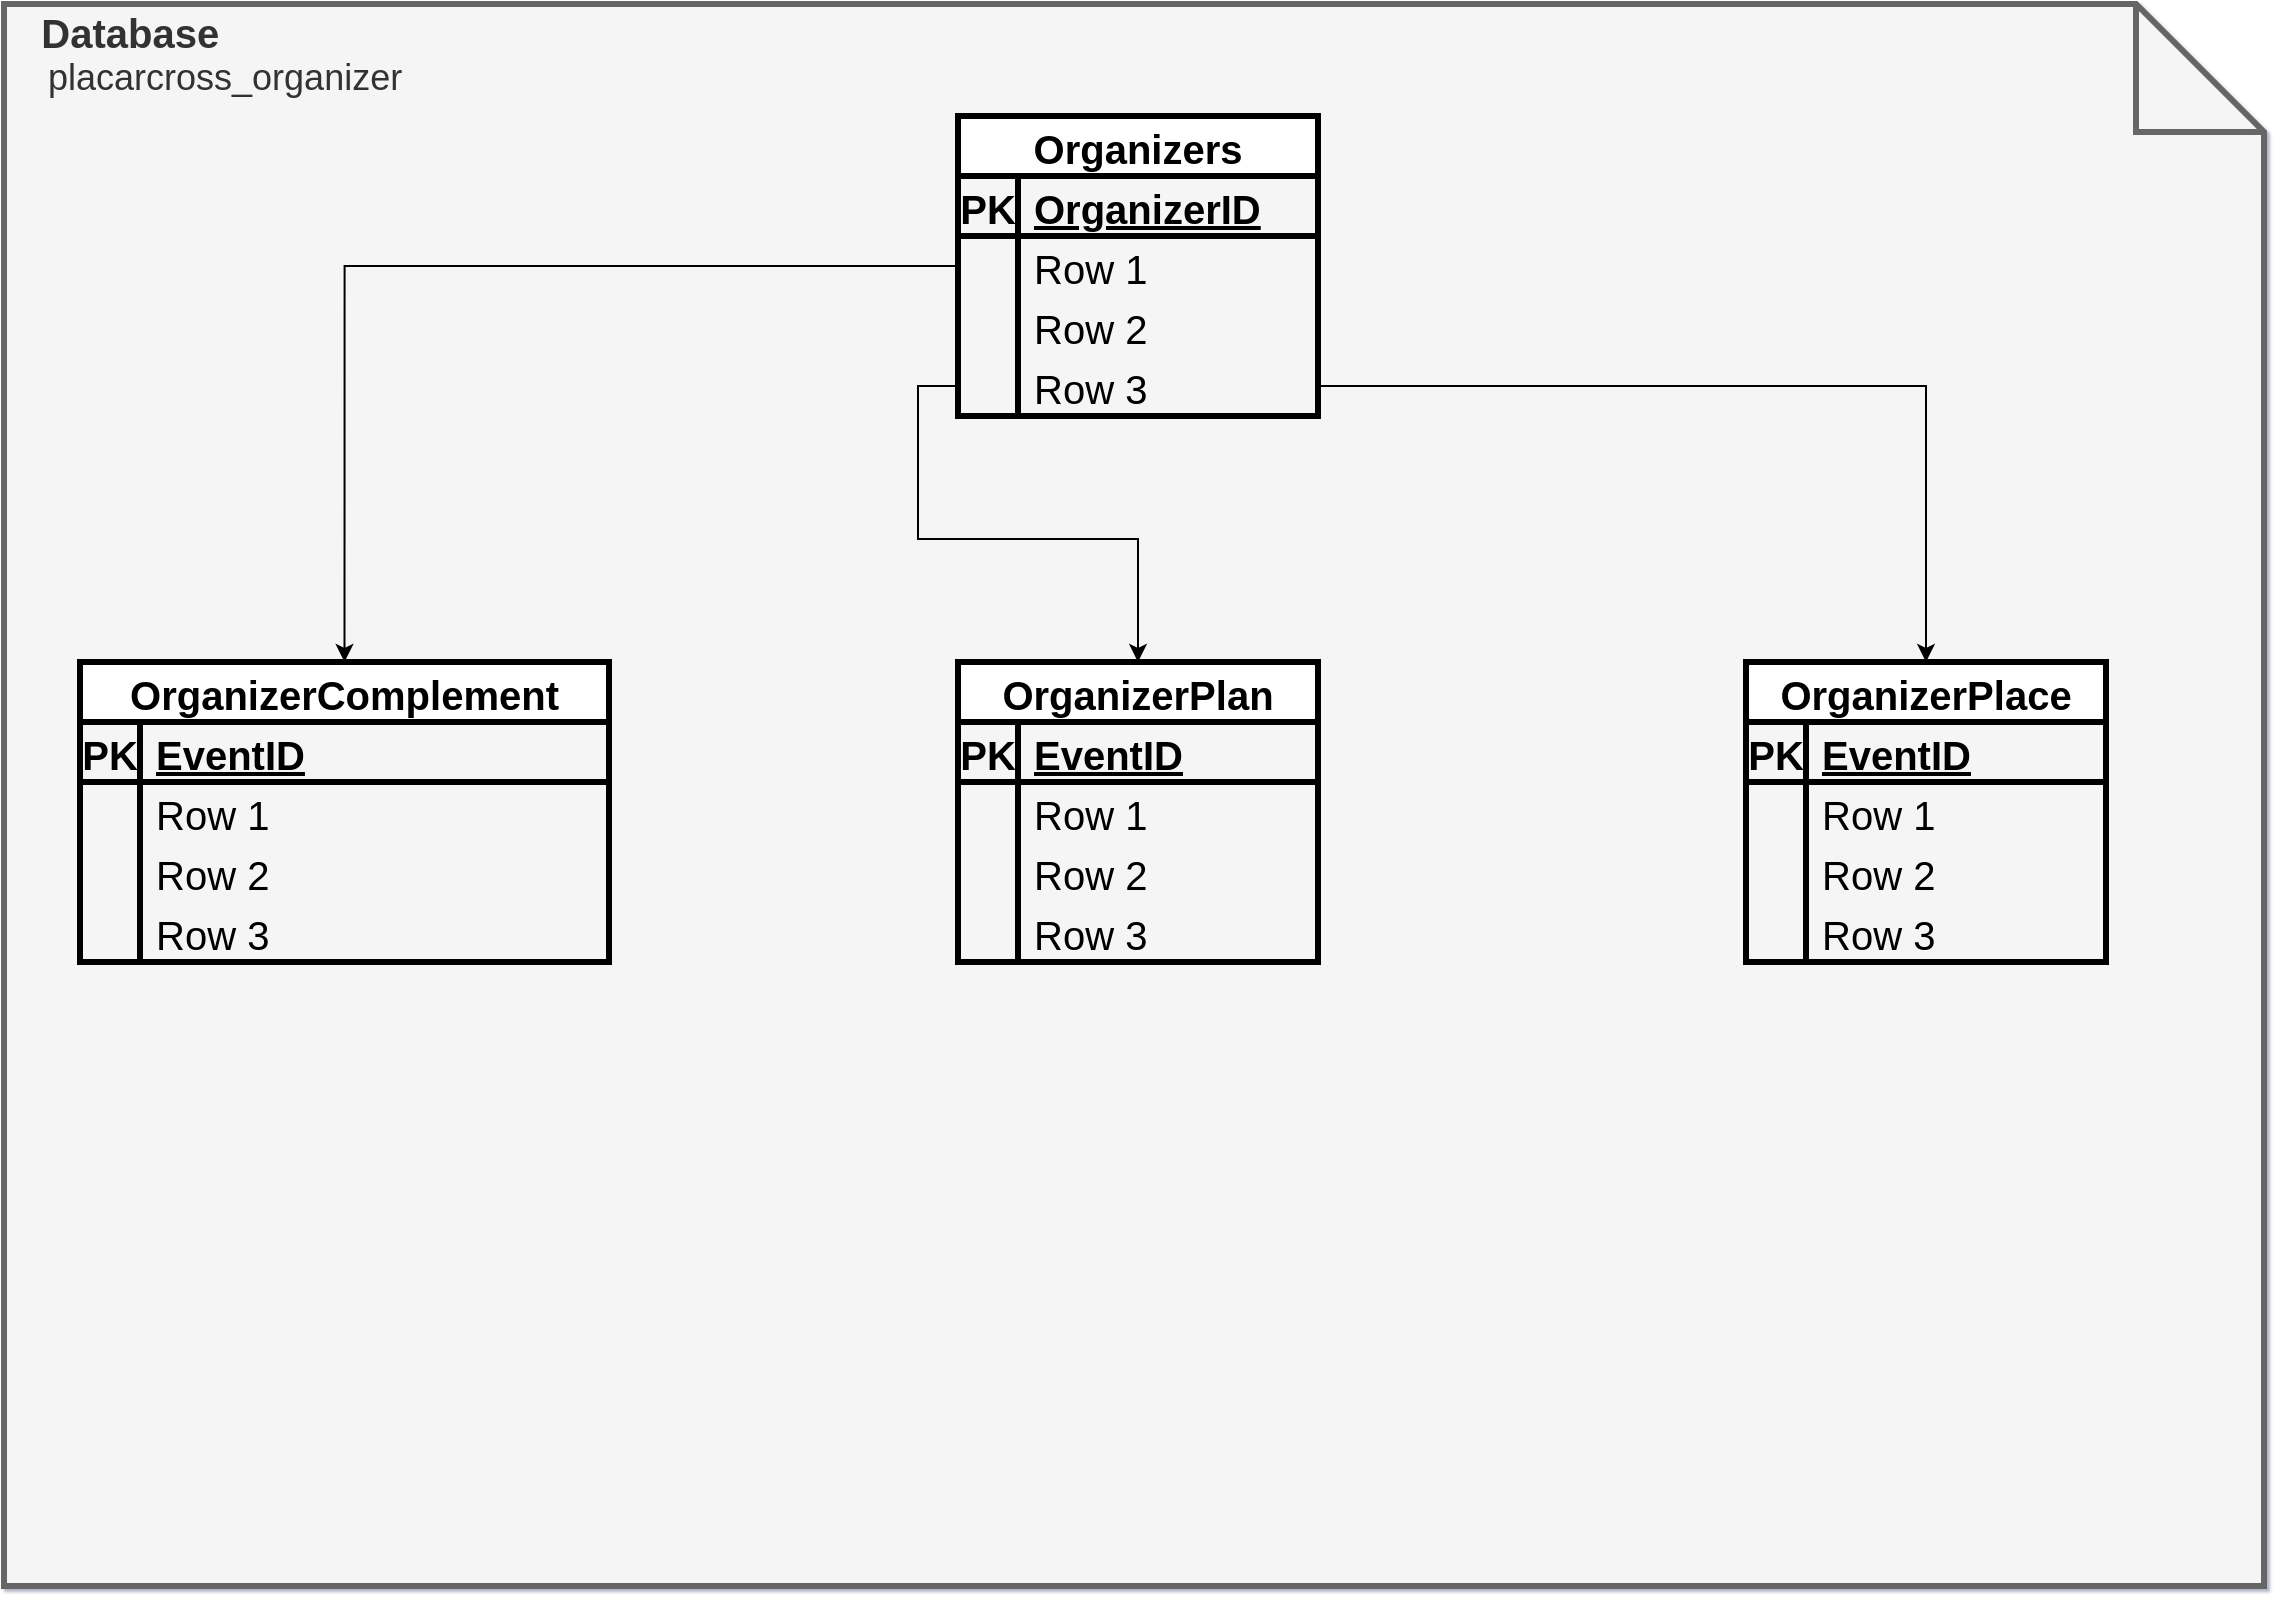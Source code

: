 <mxfile version="20.8.15" type="github" pages="4">
  <diagram id="C5RBs43oDa-KdzZeNtuy" name="DB - ORGANIZER">
    <mxGraphModel dx="1760" dy="868" grid="1" gridSize="7" guides="1" tooltips="1" connect="1" arrows="1" fold="1" page="1" pageScale="1" pageWidth="1169" pageHeight="827" background="none" math="0" shadow="1">
      <root>
        <mxCell id="WIyWlLk6GJQsqaUBKTNV-0" />
        <mxCell id="WIyWlLk6GJQsqaUBKTNV-1" parent="WIyWlLk6GJQsqaUBKTNV-0" />
        <mxCell id="0Ek0UoOpUPsEoWTmfAK--0" value="&lt;div style=&quot;font-size: 20px;&quot;&gt;&lt;font style=&quot;font-size: 20px;&quot;&gt;&amp;nbsp;&amp;nbsp; &lt;b&gt;Database &lt;/b&gt;&lt;br&gt;&lt;/font&gt;&lt;/div&gt;&lt;div style=&quot;font-size: 18px;&quot;&gt;&lt;font style=&quot;font-size: 18px;&quot;&gt;&amp;nbsp; &amp;nbsp; placarcross_organizer&lt;br&gt;&lt;/font&gt;&lt;/div&gt;&lt;div style=&quot;font-size: 18px;&quot;&gt;&lt;font style=&quot;font-size: 18px;&quot;&gt;&lt;br&gt;&lt;/font&gt;&lt;/div&gt;&lt;div style=&quot;font-size: 18px;&quot;&gt;&lt;font style=&quot;font-size: 18px;&quot;&gt;&lt;br&gt;&lt;/font&gt;&lt;/div&gt;&lt;div style=&quot;font-size: 18px;&quot;&gt;&lt;font style=&quot;font-size: 18px;&quot;&gt;&lt;br&gt;&lt;/font&gt;&lt;/div&gt;&lt;div style=&quot;font-size: 18px;&quot;&gt;&lt;font style=&quot;font-size: 18px;&quot;&gt;&lt;br&gt;&lt;/font&gt;&lt;/div&gt;&lt;div style=&quot;font-size: 18px;&quot;&gt;&lt;font style=&quot;font-size: 18px;&quot;&gt;&lt;br&gt;&lt;/font&gt;&lt;/div&gt;&lt;div style=&quot;font-size: 18px;&quot;&gt;&lt;font style=&quot;font-size: 18px;&quot;&gt;&lt;br&gt;&lt;/font&gt;&lt;/div&gt;&lt;div style=&quot;font-size: 18px;&quot;&gt;&lt;font style=&quot;font-size: 18px;&quot;&gt;&lt;br&gt;&lt;/font&gt;&lt;/div&gt;&lt;div style=&quot;font-size: 18px;&quot;&gt;&lt;font style=&quot;font-size: 18px;&quot;&gt;&lt;br&gt;&lt;/font&gt;&lt;/div&gt;&lt;div style=&quot;font-size: 18px;&quot;&gt;&lt;font style=&quot;font-size: 18px;&quot;&gt;&lt;br&gt;&lt;/font&gt;&lt;/div&gt;&lt;div style=&quot;font-size: 18px;&quot;&gt;&lt;font style=&quot;font-size: 18px;&quot;&gt;&lt;br&gt;&lt;/font&gt;&lt;/div&gt;&lt;div style=&quot;font-size: 18px;&quot;&gt;&lt;font style=&quot;font-size: 18px;&quot;&gt;&lt;br&gt;&lt;/font&gt;&lt;/div&gt;&lt;div style=&quot;font-size: 18px;&quot;&gt;&lt;font style=&quot;font-size: 18px;&quot;&gt;&lt;br&gt;&lt;/font&gt;&lt;/div&gt;&lt;div style=&quot;font-size: 18px;&quot;&gt;&lt;font style=&quot;font-size: 18px;&quot;&gt;&lt;br&gt;&lt;/font&gt;&lt;/div&gt;&lt;div style=&quot;font-size: 18px;&quot;&gt;&lt;font style=&quot;font-size: 18px;&quot;&gt;&lt;br&gt;&lt;/font&gt;&lt;/div&gt;&lt;div style=&quot;font-size: 18px;&quot;&gt;&lt;font style=&quot;font-size: 18px;&quot;&gt;&lt;br&gt;&lt;/font&gt;&lt;/div&gt;&lt;div style=&quot;font-size: 18px;&quot;&gt;&lt;font style=&quot;font-size: 18px;&quot;&gt;&lt;br&gt;&lt;/font&gt;&lt;/div&gt;&lt;div style=&quot;font-size: 18px;&quot;&gt;&lt;font style=&quot;font-size: 18px;&quot;&gt;&lt;br&gt;&lt;/font&gt;&lt;/div&gt;&lt;div style=&quot;font-size: 18px;&quot;&gt;&lt;font style=&quot;font-size: 18px;&quot;&gt;&lt;br&gt;&lt;/font&gt;&lt;/div&gt;&lt;div style=&quot;font-size: 18px;&quot;&gt;&lt;font style=&quot;font-size: 18px;&quot;&gt;&lt;br&gt;&lt;/font&gt;&lt;/div&gt;&lt;div style=&quot;font-size: 18px;&quot;&gt;&lt;font style=&quot;font-size: 18px;&quot;&gt;&lt;br&gt;&lt;/font&gt;&lt;/div&gt;&lt;div style=&quot;font-size: 18px;&quot;&gt;&lt;font style=&quot;font-size: 18px;&quot;&gt;&lt;br&gt;&lt;/font&gt;&lt;/div&gt;&lt;div style=&quot;font-size: 18px;&quot;&gt;&lt;font style=&quot;font-size: 18px;&quot;&gt;&lt;br&gt;&lt;/font&gt;&lt;/div&gt;&lt;div style=&quot;font-size: 18px;&quot;&gt;&lt;font style=&quot;font-size: 18px;&quot;&gt;&lt;br&gt;&lt;/font&gt;&lt;/div&gt;&lt;div style=&quot;font-size: 18px;&quot;&gt;&lt;font style=&quot;font-size: 18px;&quot;&gt;&lt;br&gt;&lt;/font&gt;&lt;/div&gt;&lt;div style=&quot;font-size: 18px;&quot;&gt;&lt;font style=&quot;font-size: 18px;&quot;&gt;&lt;br&gt;&lt;/font&gt;&lt;/div&gt;&lt;div style=&quot;font-size: 18px;&quot;&gt;&lt;font style=&quot;font-size: 18px;&quot;&gt;&lt;br&gt;&lt;/font&gt;&lt;/div&gt;&lt;div style=&quot;font-size: 18px;&quot;&gt;&lt;font style=&quot;font-size: 18px;&quot;&gt;&lt;br&gt;&lt;/font&gt;&lt;/div&gt;&lt;div style=&quot;font-size: 18px;&quot;&gt;&lt;font style=&quot;font-size: 18px;&quot;&gt;&lt;br&gt;&lt;/font&gt;&lt;/div&gt;&lt;div style=&quot;font-size: 18px;&quot;&gt;&lt;font style=&quot;font-size: 18px;&quot;&gt;&lt;br&gt;&lt;/font&gt;&lt;/div&gt;&lt;div&gt;&lt;br&gt;&lt;/div&gt;&lt;div&gt;&lt;br&gt;&lt;/div&gt;&lt;div&gt;&lt;br&gt;&lt;/div&gt;&lt;div&gt;&lt;br&gt;&lt;/div&gt;&lt;div&gt;&lt;br&gt;&lt;/div&gt;&lt;div&gt;&lt;br&gt;&lt;/div&gt;&lt;div&gt;&lt;br&gt;&lt;/div&gt;&lt;div&gt;&lt;br&gt;&lt;/div&gt;" style="shape=note;size=64;whiteSpace=wrap;html=1;align=left;fillColor=#f5f5f5;fontColor=#333333;strokeColor=#666666;gradientColor=none;strokeWidth=3;" vertex="1" parent="WIyWlLk6GJQsqaUBKTNV-1">
          <mxGeometry x="18" y="14" width="1130" height="791" as="geometry" />
        </mxCell>
        <mxCell id="QYsprh3pP4BUQLIgMy5v-52" value="OrganizerComplement" style="shape=table;startSize=30;container=1;collapsible=1;childLayout=tableLayout;fixedRows=1;rowLines=0;fontStyle=1;align=center;resizeLast=1;strokeWidth=3;fontSize=20;gradientColor=none;" vertex="1" parent="WIyWlLk6GJQsqaUBKTNV-1">
          <mxGeometry x="56" y="343" width="264.5" height="150" as="geometry" />
        </mxCell>
        <mxCell id="QYsprh3pP4BUQLIgMy5v-53" value="" style="shape=tableRow;horizontal=0;startSize=0;swimlaneHead=0;swimlaneBody=0;fillColor=none;collapsible=0;dropTarget=0;points=[[0,0.5],[1,0.5]];portConstraint=eastwest;top=0;left=0;right=0;bottom=1;strokeWidth=3;fontSize=20;" vertex="1" parent="QYsprh3pP4BUQLIgMy5v-52">
          <mxGeometry y="30" width="264.5" height="30" as="geometry" />
        </mxCell>
        <mxCell id="QYsprh3pP4BUQLIgMy5v-54" value="PK" style="shape=partialRectangle;connectable=0;fillColor=none;top=0;left=0;bottom=0;right=0;fontStyle=1;overflow=hidden;strokeWidth=3;fontSize=20;" vertex="1" parent="QYsprh3pP4BUQLIgMy5v-53">
          <mxGeometry width="30" height="30" as="geometry">
            <mxRectangle width="30" height="30" as="alternateBounds" />
          </mxGeometry>
        </mxCell>
        <mxCell id="QYsprh3pP4BUQLIgMy5v-55" value="EventID" style="shape=partialRectangle;connectable=0;fillColor=none;top=0;left=0;bottom=0;right=0;align=left;spacingLeft=6;fontStyle=5;overflow=hidden;strokeWidth=3;fontSize=20;" vertex="1" parent="QYsprh3pP4BUQLIgMy5v-53">
          <mxGeometry x="30" width="234.5" height="30" as="geometry">
            <mxRectangle width="234.5" height="30" as="alternateBounds" />
          </mxGeometry>
        </mxCell>
        <mxCell id="QYsprh3pP4BUQLIgMy5v-56" value="" style="shape=tableRow;horizontal=0;startSize=0;swimlaneHead=0;swimlaneBody=0;fillColor=none;collapsible=0;dropTarget=0;points=[[0,0.5],[1,0.5]];portConstraint=eastwest;top=0;left=0;right=0;bottom=0;strokeWidth=3;fontSize=20;" vertex="1" parent="QYsprh3pP4BUQLIgMy5v-52">
          <mxGeometry y="60" width="264.5" height="30" as="geometry" />
        </mxCell>
        <mxCell id="QYsprh3pP4BUQLIgMy5v-57" value="" style="shape=partialRectangle;connectable=0;fillColor=none;top=0;left=0;bottom=0;right=0;editable=1;overflow=hidden;strokeWidth=3;fontSize=20;" vertex="1" parent="QYsprh3pP4BUQLIgMy5v-56">
          <mxGeometry width="30" height="30" as="geometry">
            <mxRectangle width="30" height="30" as="alternateBounds" />
          </mxGeometry>
        </mxCell>
        <mxCell id="QYsprh3pP4BUQLIgMy5v-58" value="Row 1" style="shape=partialRectangle;connectable=0;fillColor=none;top=0;left=0;bottom=0;right=0;align=left;spacingLeft=6;overflow=hidden;strokeWidth=3;fontSize=20;" vertex="1" parent="QYsprh3pP4BUQLIgMy5v-56">
          <mxGeometry x="30" width="234.5" height="30" as="geometry">
            <mxRectangle width="234.5" height="30" as="alternateBounds" />
          </mxGeometry>
        </mxCell>
        <mxCell id="QYsprh3pP4BUQLIgMy5v-59" value="" style="shape=tableRow;horizontal=0;startSize=0;swimlaneHead=0;swimlaneBody=0;fillColor=none;collapsible=0;dropTarget=0;points=[[0,0.5],[1,0.5]];portConstraint=eastwest;top=0;left=0;right=0;bottom=0;strokeWidth=3;fontSize=20;" vertex="1" parent="QYsprh3pP4BUQLIgMy5v-52">
          <mxGeometry y="90" width="264.5" height="30" as="geometry" />
        </mxCell>
        <mxCell id="QYsprh3pP4BUQLIgMy5v-60" value="" style="shape=partialRectangle;connectable=0;fillColor=none;top=0;left=0;bottom=0;right=0;editable=1;overflow=hidden;strokeWidth=3;fontSize=20;" vertex="1" parent="QYsprh3pP4BUQLIgMy5v-59">
          <mxGeometry width="30" height="30" as="geometry">
            <mxRectangle width="30" height="30" as="alternateBounds" />
          </mxGeometry>
        </mxCell>
        <mxCell id="QYsprh3pP4BUQLIgMy5v-61" value="Row 2" style="shape=partialRectangle;connectable=0;fillColor=none;top=0;left=0;bottom=0;right=0;align=left;spacingLeft=6;overflow=hidden;strokeWidth=3;fontSize=20;" vertex="1" parent="QYsprh3pP4BUQLIgMy5v-59">
          <mxGeometry x="30" width="234.5" height="30" as="geometry">
            <mxRectangle width="234.5" height="30" as="alternateBounds" />
          </mxGeometry>
        </mxCell>
        <mxCell id="QYsprh3pP4BUQLIgMy5v-62" value="" style="shape=tableRow;horizontal=0;startSize=0;swimlaneHead=0;swimlaneBody=0;fillColor=none;collapsible=0;dropTarget=0;points=[[0,0.5],[1,0.5]];portConstraint=eastwest;top=0;left=0;right=0;bottom=0;strokeWidth=3;fontSize=20;" vertex="1" parent="QYsprh3pP4BUQLIgMy5v-52">
          <mxGeometry y="120" width="264.5" height="30" as="geometry" />
        </mxCell>
        <mxCell id="QYsprh3pP4BUQLIgMy5v-63" value="" style="shape=partialRectangle;connectable=0;fillColor=none;top=0;left=0;bottom=0;right=0;editable=1;overflow=hidden;strokeWidth=3;fontSize=20;" vertex="1" parent="QYsprh3pP4BUQLIgMy5v-62">
          <mxGeometry width="30" height="30" as="geometry">
            <mxRectangle width="30" height="30" as="alternateBounds" />
          </mxGeometry>
        </mxCell>
        <mxCell id="QYsprh3pP4BUQLIgMy5v-64" value="Row 3" style="shape=partialRectangle;connectable=0;fillColor=none;top=0;left=0;bottom=0;right=0;align=left;spacingLeft=6;overflow=hidden;strokeWidth=3;fontSize=20;" vertex="1" parent="QYsprh3pP4BUQLIgMy5v-62">
          <mxGeometry x="30" width="234.5" height="30" as="geometry">
            <mxRectangle width="234.5" height="30" as="alternateBounds" />
          </mxGeometry>
        </mxCell>
        <mxCell id="QYsprh3pP4BUQLIgMy5v-65" value="OrganizerPlan" style="shape=table;startSize=30;container=1;collapsible=1;childLayout=tableLayout;fixedRows=1;rowLines=0;fontStyle=1;align=center;resizeLast=1;strokeWidth=3;fontSize=20;gradientColor=none;" vertex="1" parent="WIyWlLk6GJQsqaUBKTNV-1">
          <mxGeometry x="495" y="343" width="180" height="150" as="geometry" />
        </mxCell>
        <mxCell id="QYsprh3pP4BUQLIgMy5v-66" value="" style="shape=tableRow;horizontal=0;startSize=0;swimlaneHead=0;swimlaneBody=0;fillColor=none;collapsible=0;dropTarget=0;points=[[0,0.5],[1,0.5]];portConstraint=eastwest;top=0;left=0;right=0;bottom=1;strokeWidth=3;fontSize=20;" vertex="1" parent="QYsprh3pP4BUQLIgMy5v-65">
          <mxGeometry y="30" width="180" height="30" as="geometry" />
        </mxCell>
        <mxCell id="QYsprh3pP4BUQLIgMy5v-67" value="PK" style="shape=partialRectangle;connectable=0;fillColor=none;top=0;left=0;bottom=0;right=0;fontStyle=1;overflow=hidden;strokeWidth=3;fontSize=20;" vertex="1" parent="QYsprh3pP4BUQLIgMy5v-66">
          <mxGeometry width="30" height="30" as="geometry">
            <mxRectangle width="30" height="30" as="alternateBounds" />
          </mxGeometry>
        </mxCell>
        <mxCell id="QYsprh3pP4BUQLIgMy5v-68" value="EventID" style="shape=partialRectangle;connectable=0;fillColor=none;top=0;left=0;bottom=0;right=0;align=left;spacingLeft=6;fontStyle=5;overflow=hidden;strokeWidth=3;fontSize=20;" vertex="1" parent="QYsprh3pP4BUQLIgMy5v-66">
          <mxGeometry x="30" width="150" height="30" as="geometry">
            <mxRectangle width="150" height="30" as="alternateBounds" />
          </mxGeometry>
        </mxCell>
        <mxCell id="QYsprh3pP4BUQLIgMy5v-69" value="" style="shape=tableRow;horizontal=0;startSize=0;swimlaneHead=0;swimlaneBody=0;fillColor=none;collapsible=0;dropTarget=0;points=[[0,0.5],[1,0.5]];portConstraint=eastwest;top=0;left=0;right=0;bottom=0;strokeWidth=3;fontSize=20;" vertex="1" parent="QYsprh3pP4BUQLIgMy5v-65">
          <mxGeometry y="60" width="180" height="30" as="geometry" />
        </mxCell>
        <mxCell id="QYsprh3pP4BUQLIgMy5v-70" value="" style="shape=partialRectangle;connectable=0;fillColor=none;top=0;left=0;bottom=0;right=0;editable=1;overflow=hidden;strokeWidth=3;fontSize=20;" vertex="1" parent="QYsprh3pP4BUQLIgMy5v-69">
          <mxGeometry width="30" height="30" as="geometry">
            <mxRectangle width="30" height="30" as="alternateBounds" />
          </mxGeometry>
        </mxCell>
        <mxCell id="QYsprh3pP4BUQLIgMy5v-71" value="Row 1" style="shape=partialRectangle;connectable=0;fillColor=none;top=0;left=0;bottom=0;right=0;align=left;spacingLeft=6;overflow=hidden;strokeWidth=3;fontSize=20;" vertex="1" parent="QYsprh3pP4BUQLIgMy5v-69">
          <mxGeometry x="30" width="150" height="30" as="geometry">
            <mxRectangle width="150" height="30" as="alternateBounds" />
          </mxGeometry>
        </mxCell>
        <mxCell id="QYsprh3pP4BUQLIgMy5v-72" value="" style="shape=tableRow;horizontal=0;startSize=0;swimlaneHead=0;swimlaneBody=0;fillColor=none;collapsible=0;dropTarget=0;points=[[0,0.5],[1,0.5]];portConstraint=eastwest;top=0;left=0;right=0;bottom=0;strokeWidth=3;fontSize=20;" vertex="1" parent="QYsprh3pP4BUQLIgMy5v-65">
          <mxGeometry y="90" width="180" height="30" as="geometry" />
        </mxCell>
        <mxCell id="QYsprh3pP4BUQLIgMy5v-73" value="" style="shape=partialRectangle;connectable=0;fillColor=none;top=0;left=0;bottom=0;right=0;editable=1;overflow=hidden;strokeWidth=3;fontSize=20;" vertex="1" parent="QYsprh3pP4BUQLIgMy5v-72">
          <mxGeometry width="30" height="30" as="geometry">
            <mxRectangle width="30" height="30" as="alternateBounds" />
          </mxGeometry>
        </mxCell>
        <mxCell id="QYsprh3pP4BUQLIgMy5v-74" value="Row 2" style="shape=partialRectangle;connectable=0;fillColor=none;top=0;left=0;bottom=0;right=0;align=left;spacingLeft=6;overflow=hidden;strokeWidth=3;fontSize=20;" vertex="1" parent="QYsprh3pP4BUQLIgMy5v-72">
          <mxGeometry x="30" width="150" height="30" as="geometry">
            <mxRectangle width="150" height="30" as="alternateBounds" />
          </mxGeometry>
        </mxCell>
        <mxCell id="QYsprh3pP4BUQLIgMy5v-75" value="" style="shape=tableRow;horizontal=0;startSize=0;swimlaneHead=0;swimlaneBody=0;fillColor=none;collapsible=0;dropTarget=0;points=[[0,0.5],[1,0.5]];portConstraint=eastwest;top=0;left=0;right=0;bottom=0;strokeWidth=3;fontSize=20;" vertex="1" parent="QYsprh3pP4BUQLIgMy5v-65">
          <mxGeometry y="120" width="180" height="30" as="geometry" />
        </mxCell>
        <mxCell id="QYsprh3pP4BUQLIgMy5v-76" value="" style="shape=partialRectangle;connectable=0;fillColor=none;top=0;left=0;bottom=0;right=0;editable=1;overflow=hidden;strokeWidth=3;fontSize=20;" vertex="1" parent="QYsprh3pP4BUQLIgMy5v-75">
          <mxGeometry width="30" height="30" as="geometry">
            <mxRectangle width="30" height="30" as="alternateBounds" />
          </mxGeometry>
        </mxCell>
        <mxCell id="QYsprh3pP4BUQLIgMy5v-77" value="Row 3" style="shape=partialRectangle;connectable=0;fillColor=none;top=0;left=0;bottom=0;right=0;align=left;spacingLeft=6;overflow=hidden;strokeWidth=3;fontSize=20;" vertex="1" parent="QYsprh3pP4BUQLIgMy5v-75">
          <mxGeometry x="30" width="150" height="30" as="geometry">
            <mxRectangle width="150" height="30" as="alternateBounds" />
          </mxGeometry>
        </mxCell>
        <mxCell id="QYsprh3pP4BUQLIgMy5v-78" value="OrganizerPlace" style="shape=table;startSize=30;container=1;collapsible=1;childLayout=tableLayout;fixedRows=1;rowLines=0;fontStyle=1;align=center;resizeLast=1;strokeWidth=3;fontSize=20;gradientColor=none;" vertex="1" parent="WIyWlLk6GJQsqaUBKTNV-1">
          <mxGeometry x="889" y="343" width="180" height="150" as="geometry" />
        </mxCell>
        <mxCell id="QYsprh3pP4BUQLIgMy5v-79" value="" style="shape=tableRow;horizontal=0;startSize=0;swimlaneHead=0;swimlaneBody=0;fillColor=none;collapsible=0;dropTarget=0;points=[[0,0.5],[1,0.5]];portConstraint=eastwest;top=0;left=0;right=0;bottom=1;strokeWidth=3;fontSize=20;" vertex="1" parent="QYsprh3pP4BUQLIgMy5v-78">
          <mxGeometry y="30" width="180" height="30" as="geometry" />
        </mxCell>
        <mxCell id="QYsprh3pP4BUQLIgMy5v-80" value="PK" style="shape=partialRectangle;connectable=0;fillColor=none;top=0;left=0;bottom=0;right=0;fontStyle=1;overflow=hidden;strokeWidth=3;fontSize=20;" vertex="1" parent="QYsprh3pP4BUQLIgMy5v-79">
          <mxGeometry width="30" height="30" as="geometry">
            <mxRectangle width="30" height="30" as="alternateBounds" />
          </mxGeometry>
        </mxCell>
        <mxCell id="QYsprh3pP4BUQLIgMy5v-81" value="EventID" style="shape=partialRectangle;connectable=0;fillColor=none;top=0;left=0;bottom=0;right=0;align=left;spacingLeft=6;fontStyle=5;overflow=hidden;strokeWidth=3;fontSize=20;" vertex="1" parent="QYsprh3pP4BUQLIgMy5v-79">
          <mxGeometry x="30" width="150" height="30" as="geometry">
            <mxRectangle width="150" height="30" as="alternateBounds" />
          </mxGeometry>
        </mxCell>
        <mxCell id="QYsprh3pP4BUQLIgMy5v-82" value="" style="shape=tableRow;horizontal=0;startSize=0;swimlaneHead=0;swimlaneBody=0;fillColor=none;collapsible=0;dropTarget=0;points=[[0,0.5],[1,0.5]];portConstraint=eastwest;top=0;left=0;right=0;bottom=0;strokeWidth=3;fontSize=20;" vertex="1" parent="QYsprh3pP4BUQLIgMy5v-78">
          <mxGeometry y="60" width="180" height="30" as="geometry" />
        </mxCell>
        <mxCell id="QYsprh3pP4BUQLIgMy5v-83" value="" style="shape=partialRectangle;connectable=0;fillColor=none;top=0;left=0;bottom=0;right=0;editable=1;overflow=hidden;strokeWidth=3;fontSize=20;" vertex="1" parent="QYsprh3pP4BUQLIgMy5v-82">
          <mxGeometry width="30" height="30" as="geometry">
            <mxRectangle width="30" height="30" as="alternateBounds" />
          </mxGeometry>
        </mxCell>
        <mxCell id="QYsprh3pP4BUQLIgMy5v-84" value="Row 1" style="shape=partialRectangle;connectable=0;fillColor=none;top=0;left=0;bottom=0;right=0;align=left;spacingLeft=6;overflow=hidden;strokeWidth=3;fontSize=20;" vertex="1" parent="QYsprh3pP4BUQLIgMy5v-82">
          <mxGeometry x="30" width="150" height="30" as="geometry">
            <mxRectangle width="150" height="30" as="alternateBounds" />
          </mxGeometry>
        </mxCell>
        <mxCell id="QYsprh3pP4BUQLIgMy5v-85" value="" style="shape=tableRow;horizontal=0;startSize=0;swimlaneHead=0;swimlaneBody=0;fillColor=none;collapsible=0;dropTarget=0;points=[[0,0.5],[1,0.5]];portConstraint=eastwest;top=0;left=0;right=0;bottom=0;strokeWidth=3;fontSize=20;" vertex="1" parent="QYsprh3pP4BUQLIgMy5v-78">
          <mxGeometry y="90" width="180" height="30" as="geometry" />
        </mxCell>
        <mxCell id="QYsprh3pP4BUQLIgMy5v-86" value="" style="shape=partialRectangle;connectable=0;fillColor=none;top=0;left=0;bottom=0;right=0;editable=1;overflow=hidden;strokeWidth=3;fontSize=20;" vertex="1" parent="QYsprh3pP4BUQLIgMy5v-85">
          <mxGeometry width="30" height="30" as="geometry">
            <mxRectangle width="30" height="30" as="alternateBounds" />
          </mxGeometry>
        </mxCell>
        <mxCell id="QYsprh3pP4BUQLIgMy5v-87" value="Row 2" style="shape=partialRectangle;connectable=0;fillColor=none;top=0;left=0;bottom=0;right=0;align=left;spacingLeft=6;overflow=hidden;strokeWidth=3;fontSize=20;" vertex="1" parent="QYsprh3pP4BUQLIgMy5v-85">
          <mxGeometry x="30" width="150" height="30" as="geometry">
            <mxRectangle width="150" height="30" as="alternateBounds" />
          </mxGeometry>
        </mxCell>
        <mxCell id="QYsprh3pP4BUQLIgMy5v-88" value="" style="shape=tableRow;horizontal=0;startSize=0;swimlaneHead=0;swimlaneBody=0;fillColor=none;collapsible=0;dropTarget=0;points=[[0,0.5],[1,0.5]];portConstraint=eastwest;top=0;left=0;right=0;bottom=0;strokeWidth=3;fontSize=20;" vertex="1" parent="QYsprh3pP4BUQLIgMy5v-78">
          <mxGeometry y="120" width="180" height="30" as="geometry" />
        </mxCell>
        <mxCell id="QYsprh3pP4BUQLIgMy5v-89" value="" style="shape=partialRectangle;connectable=0;fillColor=none;top=0;left=0;bottom=0;right=0;editable=1;overflow=hidden;strokeWidth=3;fontSize=20;" vertex="1" parent="QYsprh3pP4BUQLIgMy5v-88">
          <mxGeometry width="30" height="30" as="geometry">
            <mxRectangle width="30" height="30" as="alternateBounds" />
          </mxGeometry>
        </mxCell>
        <mxCell id="QYsprh3pP4BUQLIgMy5v-90" value="Row 3" style="shape=partialRectangle;connectable=0;fillColor=none;top=0;left=0;bottom=0;right=0;align=left;spacingLeft=6;overflow=hidden;strokeWidth=3;fontSize=20;" vertex="1" parent="QYsprh3pP4BUQLIgMy5v-88">
          <mxGeometry x="30" width="150" height="30" as="geometry">
            <mxRectangle width="150" height="30" as="alternateBounds" />
          </mxGeometry>
        </mxCell>
        <mxCell id="QYsprh3pP4BUQLIgMy5v-104" value="Organizers" style="shape=table;startSize=30;container=1;collapsible=1;childLayout=tableLayout;fixedRows=1;rowLines=0;fontStyle=1;align=center;resizeLast=1;strokeWidth=3;fontSize=20;gradientColor=none;" vertex="1" parent="WIyWlLk6GJQsqaUBKTNV-1">
          <mxGeometry x="495" y="70" width="180" height="150" as="geometry" />
        </mxCell>
        <mxCell id="QYsprh3pP4BUQLIgMy5v-105" value="" style="shape=tableRow;horizontal=0;startSize=0;swimlaneHead=0;swimlaneBody=0;fillColor=none;collapsible=0;dropTarget=0;points=[[0,0.5],[1,0.5]];portConstraint=eastwest;top=0;left=0;right=0;bottom=1;strokeWidth=3;fontSize=20;" vertex="1" parent="QYsprh3pP4BUQLIgMy5v-104">
          <mxGeometry y="30" width="180" height="30" as="geometry" />
        </mxCell>
        <mxCell id="QYsprh3pP4BUQLIgMy5v-106" value="PK" style="shape=partialRectangle;connectable=0;fillColor=none;top=0;left=0;bottom=0;right=0;fontStyle=1;overflow=hidden;strokeWidth=3;fontSize=20;" vertex="1" parent="QYsprh3pP4BUQLIgMy5v-105">
          <mxGeometry width="30" height="30" as="geometry">
            <mxRectangle width="30" height="30" as="alternateBounds" />
          </mxGeometry>
        </mxCell>
        <mxCell id="QYsprh3pP4BUQLIgMy5v-107" value="OrganizerID" style="shape=partialRectangle;connectable=0;fillColor=none;top=0;left=0;bottom=0;right=0;align=left;spacingLeft=6;fontStyle=5;overflow=hidden;strokeWidth=3;fontSize=20;" vertex="1" parent="QYsprh3pP4BUQLIgMy5v-105">
          <mxGeometry x="30" width="150" height="30" as="geometry">
            <mxRectangle width="150" height="30" as="alternateBounds" />
          </mxGeometry>
        </mxCell>
        <mxCell id="QYsprh3pP4BUQLIgMy5v-108" value="" style="shape=tableRow;horizontal=0;startSize=0;swimlaneHead=0;swimlaneBody=0;fillColor=none;collapsible=0;dropTarget=0;points=[[0,0.5],[1,0.5]];portConstraint=eastwest;top=0;left=0;right=0;bottom=0;strokeWidth=3;fontSize=20;" vertex="1" parent="QYsprh3pP4BUQLIgMy5v-104">
          <mxGeometry y="60" width="180" height="30" as="geometry" />
        </mxCell>
        <mxCell id="QYsprh3pP4BUQLIgMy5v-109" value="" style="shape=partialRectangle;connectable=0;fillColor=none;top=0;left=0;bottom=0;right=0;editable=1;overflow=hidden;strokeWidth=3;fontSize=20;" vertex="1" parent="QYsprh3pP4BUQLIgMy5v-108">
          <mxGeometry width="30" height="30" as="geometry">
            <mxRectangle width="30" height="30" as="alternateBounds" />
          </mxGeometry>
        </mxCell>
        <mxCell id="QYsprh3pP4BUQLIgMy5v-110" value="Row 1" style="shape=partialRectangle;connectable=0;fillColor=none;top=0;left=0;bottom=0;right=0;align=left;spacingLeft=6;overflow=hidden;strokeWidth=3;fontSize=20;" vertex="1" parent="QYsprh3pP4BUQLIgMy5v-108">
          <mxGeometry x="30" width="150" height="30" as="geometry">
            <mxRectangle width="150" height="30" as="alternateBounds" />
          </mxGeometry>
        </mxCell>
        <mxCell id="QYsprh3pP4BUQLIgMy5v-111" value="" style="shape=tableRow;horizontal=0;startSize=0;swimlaneHead=0;swimlaneBody=0;fillColor=none;collapsible=0;dropTarget=0;points=[[0,0.5],[1,0.5]];portConstraint=eastwest;top=0;left=0;right=0;bottom=0;strokeWidth=3;fontSize=20;" vertex="1" parent="QYsprh3pP4BUQLIgMy5v-104">
          <mxGeometry y="90" width="180" height="30" as="geometry" />
        </mxCell>
        <mxCell id="QYsprh3pP4BUQLIgMy5v-112" value="" style="shape=partialRectangle;connectable=0;fillColor=none;top=0;left=0;bottom=0;right=0;editable=1;overflow=hidden;strokeWidth=3;fontSize=20;" vertex="1" parent="QYsprh3pP4BUQLIgMy5v-111">
          <mxGeometry width="30" height="30" as="geometry">
            <mxRectangle width="30" height="30" as="alternateBounds" />
          </mxGeometry>
        </mxCell>
        <mxCell id="QYsprh3pP4BUQLIgMy5v-113" value="Row 2" style="shape=partialRectangle;connectable=0;fillColor=none;top=0;left=0;bottom=0;right=0;align=left;spacingLeft=6;overflow=hidden;strokeWidth=3;fontSize=20;" vertex="1" parent="QYsprh3pP4BUQLIgMy5v-111">
          <mxGeometry x="30" width="150" height="30" as="geometry">
            <mxRectangle width="150" height="30" as="alternateBounds" />
          </mxGeometry>
        </mxCell>
        <mxCell id="QYsprh3pP4BUQLIgMy5v-114" value="" style="shape=tableRow;horizontal=0;startSize=0;swimlaneHead=0;swimlaneBody=0;fillColor=none;collapsible=0;dropTarget=0;points=[[0,0.5],[1,0.5]];portConstraint=eastwest;top=0;left=0;right=0;bottom=0;strokeWidth=3;fontSize=20;" vertex="1" parent="QYsprh3pP4BUQLIgMy5v-104">
          <mxGeometry y="120" width="180" height="30" as="geometry" />
        </mxCell>
        <mxCell id="QYsprh3pP4BUQLIgMy5v-115" value="" style="shape=partialRectangle;connectable=0;fillColor=none;top=0;left=0;bottom=0;right=0;editable=1;overflow=hidden;strokeWidth=3;fontSize=20;" vertex="1" parent="QYsprh3pP4BUQLIgMy5v-114">
          <mxGeometry width="30" height="30" as="geometry">
            <mxRectangle width="30" height="30" as="alternateBounds" />
          </mxGeometry>
        </mxCell>
        <mxCell id="QYsprh3pP4BUQLIgMy5v-116" value="Row 3" style="shape=partialRectangle;connectable=0;fillColor=none;top=0;left=0;bottom=0;right=0;align=left;spacingLeft=6;overflow=hidden;strokeWidth=3;fontSize=20;" vertex="1" parent="QYsprh3pP4BUQLIgMy5v-114">
          <mxGeometry x="30" width="150" height="30" as="geometry">
            <mxRectangle width="150" height="30" as="alternateBounds" />
          </mxGeometry>
        </mxCell>
        <mxCell id="QYsprh3pP4BUQLIgMy5v-118" style="edgeStyle=orthogonalEdgeStyle;rounded=0;orthogonalLoop=1;jettySize=auto;html=1;exitX=0;exitY=0.5;exitDx=0;exitDy=0;entryX=0.5;entryY=0;entryDx=0;entryDy=0;fontSize=20;" edge="1" parent="WIyWlLk6GJQsqaUBKTNV-1" source="QYsprh3pP4BUQLIgMy5v-114" target="QYsprh3pP4BUQLIgMy5v-65">
          <mxGeometry relative="1" as="geometry" />
        </mxCell>
        <mxCell id="QYsprh3pP4BUQLIgMy5v-119" style="edgeStyle=orthogonalEdgeStyle;rounded=0;orthogonalLoop=1;jettySize=auto;html=1;exitX=1;exitY=0.5;exitDx=0;exitDy=0;entryX=0.5;entryY=0;entryDx=0;entryDy=0;fontSize=20;" edge="1" parent="WIyWlLk6GJQsqaUBKTNV-1" source="QYsprh3pP4BUQLIgMy5v-114" target="QYsprh3pP4BUQLIgMy5v-78">
          <mxGeometry relative="1" as="geometry" />
        </mxCell>
        <mxCell id="QYsprh3pP4BUQLIgMy5v-120" style="edgeStyle=orthogonalEdgeStyle;rounded=0;orthogonalLoop=1;jettySize=auto;html=1;exitX=0;exitY=0.5;exitDx=0;exitDy=0;entryX=0.5;entryY=0;entryDx=0;entryDy=0;fontSize=20;" edge="1" parent="WIyWlLk6GJQsqaUBKTNV-1" source="QYsprh3pP4BUQLIgMy5v-108" target="QYsprh3pP4BUQLIgMy5v-52">
          <mxGeometry relative="1" as="geometry" />
        </mxCell>
      </root>
    </mxGraphModel>
  </diagram>
  <diagram id="iy3aIAfrwq9DbcHvY22W" name="DB - EVENT">
    <mxGraphModel dx="1600" dy="2443" grid="1" gridSize="10" guides="1" tooltips="1" connect="1" arrows="1" fold="1" page="1" pageScale="1" pageWidth="1169" pageHeight="827" math="0" shadow="0">
      <root>
        <mxCell id="0" />
        <mxCell id="1" parent="0" />
        <mxCell id="qLxIeyVeR2dbrnHKhsrf-1" value="&lt;div style=&quot;font-size: 20px;&quot;&gt;&lt;font style=&quot;font-size: 20px;&quot;&gt;&amp;nbsp;&amp;nbsp; &lt;b&gt;Database&lt;/b&gt;&lt;br&gt;&lt;/font&gt;&lt;/div&gt;&lt;div style=&quot;font-size: 18px;&quot;&gt;&lt;font style=&quot;font-size: 18px;&quot;&gt;&amp;nbsp;&amp;nbsp;&amp;nbsp; placarcross_event&lt;br&gt;&lt;/font&gt;&lt;/div&gt;&lt;div style=&quot;font-size: 18px;&quot;&gt;&lt;font style=&quot;font-size: 18px;&quot;&gt;&lt;br&gt;&lt;/font&gt;&lt;/div&gt;&lt;div style=&quot;font-size: 18px;&quot;&gt;&lt;font style=&quot;font-size: 18px;&quot;&gt;&lt;br&gt;&lt;/font&gt;&lt;/div&gt;&lt;div style=&quot;font-size: 18px;&quot;&gt;&lt;font style=&quot;font-size: 18px;&quot;&gt;&lt;br&gt;&lt;/font&gt;&lt;/div&gt;&lt;div style=&quot;font-size: 18px;&quot;&gt;&lt;font style=&quot;font-size: 18px;&quot;&gt;&lt;br&gt;&lt;/font&gt;&lt;/div&gt;&lt;div style=&quot;font-size: 18px;&quot;&gt;&lt;font style=&quot;font-size: 18px;&quot;&gt;&lt;br&gt;&lt;/font&gt;&lt;/div&gt;&lt;div style=&quot;font-size: 18px;&quot;&gt;&lt;font style=&quot;font-size: 18px;&quot;&gt;&lt;br&gt;&lt;/font&gt;&lt;/div&gt;&lt;div style=&quot;font-size: 18px;&quot;&gt;&lt;font style=&quot;font-size: 18px;&quot;&gt;&lt;br&gt;&lt;/font&gt;&lt;/div&gt;&lt;div style=&quot;font-size: 18px;&quot;&gt;&lt;font style=&quot;font-size: 18px;&quot;&gt;&lt;br&gt;&lt;/font&gt;&lt;/div&gt;&lt;div style=&quot;font-size: 18px;&quot;&gt;&lt;font style=&quot;font-size: 18px;&quot;&gt;&lt;br&gt;&lt;/font&gt;&lt;/div&gt;&lt;div style=&quot;font-size: 18px;&quot;&gt;&lt;font style=&quot;font-size: 18px;&quot;&gt;&lt;br&gt;&lt;/font&gt;&lt;/div&gt;&lt;div style=&quot;font-size: 18px;&quot;&gt;&lt;font style=&quot;font-size: 18px;&quot;&gt;&lt;br&gt;&lt;/font&gt;&lt;/div&gt;&lt;div style=&quot;font-size: 18px;&quot;&gt;&lt;font style=&quot;font-size: 18px;&quot;&gt;&lt;br&gt;&lt;/font&gt;&lt;/div&gt;&lt;div style=&quot;font-size: 18px;&quot;&gt;&lt;font style=&quot;font-size: 18px;&quot;&gt;&lt;br&gt;&lt;/font&gt;&lt;/div&gt;&lt;div style=&quot;font-size: 18px;&quot;&gt;&lt;font style=&quot;font-size: 18px;&quot;&gt;&lt;br&gt;&lt;/font&gt;&lt;/div&gt;&lt;div style=&quot;font-size: 18px;&quot;&gt;&lt;font style=&quot;font-size: 18px;&quot;&gt;&lt;br&gt;&lt;/font&gt;&lt;/div&gt;&lt;div style=&quot;font-size: 18px;&quot;&gt;&lt;font style=&quot;font-size: 18px;&quot;&gt;&lt;br&gt;&lt;/font&gt;&lt;/div&gt;&lt;div style=&quot;font-size: 18px;&quot;&gt;&lt;font style=&quot;font-size: 18px;&quot;&gt;&lt;br&gt;&lt;/font&gt;&lt;/div&gt;&lt;div style=&quot;font-size: 18px;&quot;&gt;&lt;font style=&quot;font-size: 18px;&quot;&gt;&lt;br&gt;&lt;/font&gt;&lt;/div&gt;&lt;div style=&quot;font-size: 18px;&quot;&gt;&lt;font style=&quot;font-size: 18px;&quot;&gt;&lt;br&gt;&lt;/font&gt;&lt;/div&gt;&lt;div style=&quot;font-size: 18px;&quot;&gt;&lt;font style=&quot;font-size: 18px;&quot;&gt;&lt;br&gt;&lt;/font&gt;&lt;/div&gt;&lt;div style=&quot;font-size: 18px;&quot;&gt;&lt;font style=&quot;font-size: 18px;&quot;&gt;&lt;br&gt;&lt;/font&gt;&lt;/div&gt;&lt;div style=&quot;font-size: 18px;&quot;&gt;&lt;font style=&quot;font-size: 18px;&quot;&gt;&lt;br&gt;&lt;/font&gt;&lt;/div&gt;&lt;div style=&quot;font-size: 18px;&quot;&gt;&lt;font style=&quot;font-size: 18px;&quot;&gt;&lt;br&gt;&lt;/font&gt;&lt;/div&gt;&lt;div style=&quot;font-size: 18px;&quot;&gt;&lt;font style=&quot;font-size: 18px;&quot;&gt;&lt;br&gt;&lt;/font&gt;&lt;/div&gt;&lt;div style=&quot;font-size: 18px;&quot;&gt;&lt;font style=&quot;font-size: 18px;&quot;&gt;&lt;br&gt;&lt;/font&gt;&lt;/div&gt;&lt;div style=&quot;font-size: 18px;&quot;&gt;&lt;font style=&quot;font-size: 18px;&quot;&gt;&lt;br&gt;&lt;/font&gt;&lt;/div&gt;&lt;div style=&quot;font-size: 18px;&quot;&gt;&lt;font style=&quot;font-size: 18px;&quot;&gt;&lt;br&gt;&lt;/font&gt;&lt;/div&gt;&lt;div style=&quot;font-size: 18px;&quot;&gt;&lt;font style=&quot;font-size: 18px;&quot;&gt;&lt;br&gt;&lt;/font&gt;&lt;/div&gt;&lt;div style=&quot;font-size: 18px;&quot;&gt;&lt;font style=&quot;font-size: 18px;&quot;&gt;&lt;br&gt;&lt;/font&gt;&lt;/div&gt;&lt;div style=&quot;font-size: 18px;&quot;&gt;&lt;font style=&quot;font-size: 18px;&quot;&gt;&lt;br&gt;&lt;/font&gt;&lt;/div&gt;&lt;div style=&quot;font-size: 18px;&quot;&gt;&lt;font style=&quot;font-size: 18px;&quot;&gt;&lt;br&gt;&lt;/font&gt;&lt;/div&gt;&lt;div style=&quot;font-size: 18px;&quot;&gt;&lt;font style=&quot;font-size: 18px;&quot;&gt;&lt;br&gt;&lt;/font&gt;&lt;/div&gt;&lt;div style=&quot;font-size: 18px;&quot;&gt;&lt;font style=&quot;font-size: 18px;&quot;&gt;&lt;br&gt;&lt;/font&gt;&lt;/div&gt;&lt;div style=&quot;font-size: 18px;&quot;&gt;&lt;font style=&quot;font-size: 18px;&quot;&gt;&lt;br&gt;&lt;/font&gt;&lt;/div&gt;" style="shape=note;size=64;whiteSpace=wrap;html=1;align=left;fillColor=#fff2cc;strokeColor=#d6b656;strokeWidth=3;" vertex="1" parent="1">
          <mxGeometry x="15" y="-1640" width="1140" height="800" as="geometry" />
        </mxCell>
        <mxCell id="qLxIeyVeR2dbrnHKhsrf-2" value="Events" style="shape=table;startSize=30;container=1;collapsible=1;childLayout=tableLayout;fixedRows=1;rowLines=0;fontStyle=1;align=center;resizeLast=1;strokeWidth=3;fontSize=20;gradientColor=none;" vertex="1" parent="1">
          <mxGeometry x="495" y="-1600" width="180" height="150" as="geometry" />
        </mxCell>
        <mxCell id="qLxIeyVeR2dbrnHKhsrf-3" value="" style="shape=tableRow;horizontal=0;startSize=0;swimlaneHead=0;swimlaneBody=0;fillColor=none;collapsible=0;dropTarget=0;points=[[0,0.5],[1,0.5]];portConstraint=eastwest;top=0;left=0;right=0;bottom=1;strokeWidth=3;fontSize=20;" vertex="1" parent="qLxIeyVeR2dbrnHKhsrf-2">
          <mxGeometry y="30" width="180" height="30" as="geometry" />
        </mxCell>
        <mxCell id="qLxIeyVeR2dbrnHKhsrf-4" value="PK" style="shape=partialRectangle;connectable=0;fillColor=none;top=0;left=0;bottom=0;right=0;fontStyle=1;overflow=hidden;strokeWidth=3;fontSize=20;" vertex="1" parent="qLxIeyVeR2dbrnHKhsrf-3">
          <mxGeometry width="30" height="30" as="geometry">
            <mxRectangle width="30" height="30" as="alternateBounds" />
          </mxGeometry>
        </mxCell>
        <mxCell id="qLxIeyVeR2dbrnHKhsrf-5" value="EventID" style="shape=partialRectangle;connectable=0;fillColor=none;top=0;left=0;bottom=0;right=0;align=left;spacingLeft=6;fontStyle=5;overflow=hidden;strokeWidth=3;fontSize=20;" vertex="1" parent="qLxIeyVeR2dbrnHKhsrf-3">
          <mxGeometry x="30" width="150" height="30" as="geometry">
            <mxRectangle width="150" height="30" as="alternateBounds" />
          </mxGeometry>
        </mxCell>
        <mxCell id="qLxIeyVeR2dbrnHKhsrf-6" value="" style="shape=tableRow;horizontal=0;startSize=0;swimlaneHead=0;swimlaneBody=0;fillColor=none;collapsible=0;dropTarget=0;points=[[0,0.5],[1,0.5]];portConstraint=eastwest;top=0;left=0;right=0;bottom=0;strokeWidth=3;fontSize=20;" vertex="1" parent="qLxIeyVeR2dbrnHKhsrf-2">
          <mxGeometry y="60" width="180" height="30" as="geometry" />
        </mxCell>
        <mxCell id="qLxIeyVeR2dbrnHKhsrf-7" value="" style="shape=partialRectangle;connectable=0;fillColor=none;top=0;left=0;bottom=0;right=0;editable=1;overflow=hidden;strokeWidth=3;fontSize=20;" vertex="1" parent="qLxIeyVeR2dbrnHKhsrf-6">
          <mxGeometry width="30" height="30" as="geometry">
            <mxRectangle width="30" height="30" as="alternateBounds" />
          </mxGeometry>
        </mxCell>
        <mxCell id="qLxIeyVeR2dbrnHKhsrf-8" value="Row 1" style="shape=partialRectangle;connectable=0;fillColor=none;top=0;left=0;bottom=0;right=0;align=left;spacingLeft=6;overflow=hidden;strokeWidth=3;fontSize=20;" vertex="1" parent="qLxIeyVeR2dbrnHKhsrf-6">
          <mxGeometry x="30" width="150" height="30" as="geometry">
            <mxRectangle width="150" height="30" as="alternateBounds" />
          </mxGeometry>
        </mxCell>
        <mxCell id="qLxIeyVeR2dbrnHKhsrf-9" value="" style="shape=tableRow;horizontal=0;startSize=0;swimlaneHead=0;swimlaneBody=0;fillColor=none;collapsible=0;dropTarget=0;points=[[0,0.5],[1,0.5]];portConstraint=eastwest;top=0;left=0;right=0;bottom=0;strokeWidth=3;fontSize=20;" vertex="1" parent="qLxIeyVeR2dbrnHKhsrf-2">
          <mxGeometry y="90" width="180" height="30" as="geometry" />
        </mxCell>
        <mxCell id="qLxIeyVeR2dbrnHKhsrf-10" value="" style="shape=partialRectangle;connectable=0;fillColor=none;top=0;left=0;bottom=0;right=0;editable=1;overflow=hidden;strokeWidth=3;fontSize=20;" vertex="1" parent="qLxIeyVeR2dbrnHKhsrf-9">
          <mxGeometry width="30" height="30" as="geometry">
            <mxRectangle width="30" height="30" as="alternateBounds" />
          </mxGeometry>
        </mxCell>
        <mxCell id="qLxIeyVeR2dbrnHKhsrf-11" value="Row 2" style="shape=partialRectangle;connectable=0;fillColor=none;top=0;left=0;bottom=0;right=0;align=left;spacingLeft=6;overflow=hidden;strokeWidth=3;fontSize=20;" vertex="1" parent="qLxIeyVeR2dbrnHKhsrf-9">
          <mxGeometry x="30" width="150" height="30" as="geometry">
            <mxRectangle width="150" height="30" as="alternateBounds" />
          </mxGeometry>
        </mxCell>
        <mxCell id="qLxIeyVeR2dbrnHKhsrf-12" value="" style="shape=tableRow;horizontal=0;startSize=0;swimlaneHead=0;swimlaneBody=0;fillColor=none;collapsible=0;dropTarget=0;points=[[0,0.5],[1,0.5]];portConstraint=eastwest;top=0;left=0;right=0;bottom=0;strokeWidth=3;fontSize=20;" vertex="1" parent="qLxIeyVeR2dbrnHKhsrf-2">
          <mxGeometry y="120" width="180" height="30" as="geometry" />
        </mxCell>
        <mxCell id="qLxIeyVeR2dbrnHKhsrf-13" value="" style="shape=partialRectangle;connectable=0;fillColor=none;top=0;left=0;bottom=0;right=0;editable=1;overflow=hidden;strokeWidth=3;fontSize=20;" vertex="1" parent="qLxIeyVeR2dbrnHKhsrf-12">
          <mxGeometry width="30" height="30" as="geometry">
            <mxRectangle width="30" height="30" as="alternateBounds" />
          </mxGeometry>
        </mxCell>
        <mxCell id="qLxIeyVeR2dbrnHKhsrf-14" value="Row 3" style="shape=partialRectangle;connectable=0;fillColor=none;top=0;left=0;bottom=0;right=0;align=left;spacingLeft=6;overflow=hidden;strokeWidth=3;fontSize=20;" vertex="1" parent="qLxIeyVeR2dbrnHKhsrf-12">
          <mxGeometry x="30" width="150" height="30" as="geometry">
            <mxRectangle width="150" height="30" as="alternateBounds" />
          </mxGeometry>
        </mxCell>
        <mxCell id="qLxIeyVeR2dbrnHKhsrf-15" value="EventScoreboard" style="shape=table;startSize=30;container=1;collapsible=1;childLayout=tableLayout;fixedRows=1;rowLines=0;fontStyle=1;align=center;resizeLast=1;strokeWidth=3;fontSize=20;gradientColor=none;" vertex="1" parent="1">
          <mxGeometry x="260" y="-1240" width="180" height="150" as="geometry" />
        </mxCell>
        <mxCell id="qLxIeyVeR2dbrnHKhsrf-16" value="" style="shape=tableRow;horizontal=0;startSize=0;swimlaneHead=0;swimlaneBody=0;fillColor=none;collapsible=0;dropTarget=0;points=[[0,0.5],[1,0.5]];portConstraint=eastwest;top=0;left=0;right=0;bottom=1;strokeWidth=3;fontSize=20;" vertex="1" parent="qLxIeyVeR2dbrnHKhsrf-15">
          <mxGeometry y="30" width="180" height="30" as="geometry" />
        </mxCell>
        <mxCell id="qLxIeyVeR2dbrnHKhsrf-17" value="PK" style="shape=partialRectangle;connectable=0;fillColor=none;top=0;left=0;bottom=0;right=0;fontStyle=1;overflow=hidden;strokeWidth=3;fontSize=20;" vertex="1" parent="qLxIeyVeR2dbrnHKhsrf-16">
          <mxGeometry width="30" height="30" as="geometry">
            <mxRectangle width="30" height="30" as="alternateBounds" />
          </mxGeometry>
        </mxCell>
        <mxCell id="qLxIeyVeR2dbrnHKhsrf-18" value="EventID" style="shape=partialRectangle;connectable=0;fillColor=none;top=0;left=0;bottom=0;right=0;align=left;spacingLeft=6;fontStyle=5;overflow=hidden;strokeWidth=3;fontSize=20;" vertex="1" parent="qLxIeyVeR2dbrnHKhsrf-16">
          <mxGeometry x="30" width="150" height="30" as="geometry">
            <mxRectangle width="150" height="30" as="alternateBounds" />
          </mxGeometry>
        </mxCell>
        <mxCell id="qLxIeyVeR2dbrnHKhsrf-19" value="" style="shape=tableRow;horizontal=0;startSize=0;swimlaneHead=0;swimlaneBody=0;fillColor=none;collapsible=0;dropTarget=0;points=[[0,0.5],[1,0.5]];portConstraint=eastwest;top=0;left=0;right=0;bottom=0;strokeWidth=3;fontSize=20;" vertex="1" parent="qLxIeyVeR2dbrnHKhsrf-15">
          <mxGeometry y="60" width="180" height="30" as="geometry" />
        </mxCell>
        <mxCell id="qLxIeyVeR2dbrnHKhsrf-20" value="" style="shape=partialRectangle;connectable=0;fillColor=none;top=0;left=0;bottom=0;right=0;editable=1;overflow=hidden;strokeWidth=3;fontSize=20;" vertex="1" parent="qLxIeyVeR2dbrnHKhsrf-19">
          <mxGeometry width="30" height="30" as="geometry">
            <mxRectangle width="30" height="30" as="alternateBounds" />
          </mxGeometry>
        </mxCell>
        <mxCell id="qLxIeyVeR2dbrnHKhsrf-21" value="Row 1" style="shape=partialRectangle;connectable=0;fillColor=none;top=0;left=0;bottom=0;right=0;align=left;spacingLeft=6;overflow=hidden;strokeWidth=3;fontSize=20;" vertex="1" parent="qLxIeyVeR2dbrnHKhsrf-19">
          <mxGeometry x="30" width="150" height="30" as="geometry">
            <mxRectangle width="150" height="30" as="alternateBounds" />
          </mxGeometry>
        </mxCell>
        <mxCell id="qLxIeyVeR2dbrnHKhsrf-22" value="" style="shape=tableRow;horizontal=0;startSize=0;swimlaneHead=0;swimlaneBody=0;fillColor=none;collapsible=0;dropTarget=0;points=[[0,0.5],[1,0.5]];portConstraint=eastwest;top=0;left=0;right=0;bottom=0;strokeWidth=3;fontSize=20;" vertex="1" parent="qLxIeyVeR2dbrnHKhsrf-15">
          <mxGeometry y="90" width="180" height="30" as="geometry" />
        </mxCell>
        <mxCell id="qLxIeyVeR2dbrnHKhsrf-23" value="" style="shape=partialRectangle;connectable=0;fillColor=none;top=0;left=0;bottom=0;right=0;editable=1;overflow=hidden;strokeWidth=3;fontSize=20;" vertex="1" parent="qLxIeyVeR2dbrnHKhsrf-22">
          <mxGeometry width="30" height="30" as="geometry">
            <mxRectangle width="30" height="30" as="alternateBounds" />
          </mxGeometry>
        </mxCell>
        <mxCell id="qLxIeyVeR2dbrnHKhsrf-24" value="Row 2" style="shape=partialRectangle;connectable=0;fillColor=none;top=0;left=0;bottom=0;right=0;align=left;spacingLeft=6;overflow=hidden;strokeWidth=3;fontSize=20;" vertex="1" parent="qLxIeyVeR2dbrnHKhsrf-22">
          <mxGeometry x="30" width="150" height="30" as="geometry">
            <mxRectangle width="150" height="30" as="alternateBounds" />
          </mxGeometry>
        </mxCell>
        <mxCell id="qLxIeyVeR2dbrnHKhsrf-25" value="" style="shape=tableRow;horizontal=0;startSize=0;swimlaneHead=0;swimlaneBody=0;fillColor=none;collapsible=0;dropTarget=0;points=[[0,0.5],[1,0.5]];portConstraint=eastwest;top=0;left=0;right=0;bottom=0;strokeWidth=3;fontSize=20;" vertex="1" parent="qLxIeyVeR2dbrnHKhsrf-15">
          <mxGeometry y="120" width="180" height="30" as="geometry" />
        </mxCell>
        <mxCell id="qLxIeyVeR2dbrnHKhsrf-26" value="" style="shape=partialRectangle;connectable=0;fillColor=none;top=0;left=0;bottom=0;right=0;editable=1;overflow=hidden;strokeWidth=3;fontSize=20;" vertex="1" parent="qLxIeyVeR2dbrnHKhsrf-25">
          <mxGeometry width="30" height="30" as="geometry">
            <mxRectangle width="30" height="30" as="alternateBounds" />
          </mxGeometry>
        </mxCell>
        <mxCell id="qLxIeyVeR2dbrnHKhsrf-27" value="Row 3" style="shape=partialRectangle;connectable=0;fillColor=none;top=0;left=0;bottom=0;right=0;align=left;spacingLeft=6;overflow=hidden;strokeWidth=3;fontSize=20;" vertex="1" parent="qLxIeyVeR2dbrnHKhsrf-25">
          <mxGeometry x="30" width="150" height="30" as="geometry">
            <mxRectangle width="150" height="30" as="alternateBounds" />
          </mxGeometry>
        </mxCell>
        <mxCell id="qLxIeyVeR2dbrnHKhsrf-28" value="EventTypescore" style="shape=table;startSize=30;container=1;collapsible=1;childLayout=tableLayout;fixedRows=1;rowLines=0;fontStyle=1;align=center;resizeLast=1;strokeWidth=3;fontSize=20;gradientColor=none;" vertex="1" parent="1">
          <mxGeometry x="30" y="-1020" width="180" height="150" as="geometry" />
        </mxCell>
        <mxCell id="qLxIeyVeR2dbrnHKhsrf-29" value="" style="shape=tableRow;horizontal=0;startSize=0;swimlaneHead=0;swimlaneBody=0;fillColor=none;collapsible=0;dropTarget=0;points=[[0,0.5],[1,0.5]];portConstraint=eastwest;top=0;left=0;right=0;bottom=1;strokeWidth=3;fontSize=20;" vertex="1" parent="qLxIeyVeR2dbrnHKhsrf-28">
          <mxGeometry y="30" width="180" height="30" as="geometry" />
        </mxCell>
        <mxCell id="qLxIeyVeR2dbrnHKhsrf-30" value="PK" style="shape=partialRectangle;connectable=0;fillColor=none;top=0;left=0;bottom=0;right=0;fontStyle=1;overflow=hidden;strokeWidth=3;fontSize=20;" vertex="1" parent="qLxIeyVeR2dbrnHKhsrf-29">
          <mxGeometry width="30" height="30" as="geometry">
            <mxRectangle width="30" height="30" as="alternateBounds" />
          </mxGeometry>
        </mxCell>
        <mxCell id="qLxIeyVeR2dbrnHKhsrf-31" value="EventID" style="shape=partialRectangle;connectable=0;fillColor=none;top=0;left=0;bottom=0;right=0;align=left;spacingLeft=6;fontStyle=5;overflow=hidden;strokeWidth=3;fontSize=20;" vertex="1" parent="qLxIeyVeR2dbrnHKhsrf-29">
          <mxGeometry x="30" width="150" height="30" as="geometry">
            <mxRectangle width="150" height="30" as="alternateBounds" />
          </mxGeometry>
        </mxCell>
        <mxCell id="qLxIeyVeR2dbrnHKhsrf-32" value="" style="shape=tableRow;horizontal=0;startSize=0;swimlaneHead=0;swimlaneBody=0;fillColor=none;collapsible=0;dropTarget=0;points=[[0,0.5],[1,0.5]];portConstraint=eastwest;top=0;left=0;right=0;bottom=0;strokeWidth=3;fontSize=20;" vertex="1" parent="qLxIeyVeR2dbrnHKhsrf-28">
          <mxGeometry y="60" width="180" height="30" as="geometry" />
        </mxCell>
        <mxCell id="qLxIeyVeR2dbrnHKhsrf-33" value="" style="shape=partialRectangle;connectable=0;fillColor=none;top=0;left=0;bottom=0;right=0;editable=1;overflow=hidden;strokeWidth=3;fontSize=20;" vertex="1" parent="qLxIeyVeR2dbrnHKhsrf-32">
          <mxGeometry width="30" height="30" as="geometry">
            <mxRectangle width="30" height="30" as="alternateBounds" />
          </mxGeometry>
        </mxCell>
        <mxCell id="qLxIeyVeR2dbrnHKhsrf-34" value="Row 1" style="shape=partialRectangle;connectable=0;fillColor=none;top=0;left=0;bottom=0;right=0;align=left;spacingLeft=6;overflow=hidden;strokeWidth=3;fontSize=20;" vertex="1" parent="qLxIeyVeR2dbrnHKhsrf-32">
          <mxGeometry x="30" width="150" height="30" as="geometry">
            <mxRectangle width="150" height="30" as="alternateBounds" />
          </mxGeometry>
        </mxCell>
        <mxCell id="qLxIeyVeR2dbrnHKhsrf-35" value="" style="shape=tableRow;horizontal=0;startSize=0;swimlaneHead=0;swimlaneBody=0;fillColor=none;collapsible=0;dropTarget=0;points=[[0,0.5],[1,0.5]];portConstraint=eastwest;top=0;left=0;right=0;bottom=0;strokeWidth=3;fontSize=20;" vertex="1" parent="qLxIeyVeR2dbrnHKhsrf-28">
          <mxGeometry y="90" width="180" height="30" as="geometry" />
        </mxCell>
        <mxCell id="qLxIeyVeR2dbrnHKhsrf-36" value="" style="shape=partialRectangle;connectable=0;fillColor=none;top=0;left=0;bottom=0;right=0;editable=1;overflow=hidden;strokeWidth=3;fontSize=20;" vertex="1" parent="qLxIeyVeR2dbrnHKhsrf-35">
          <mxGeometry width="30" height="30" as="geometry">
            <mxRectangle width="30" height="30" as="alternateBounds" />
          </mxGeometry>
        </mxCell>
        <mxCell id="qLxIeyVeR2dbrnHKhsrf-37" value="Row 2" style="shape=partialRectangle;connectable=0;fillColor=none;top=0;left=0;bottom=0;right=0;align=left;spacingLeft=6;overflow=hidden;strokeWidth=3;fontSize=20;" vertex="1" parent="qLxIeyVeR2dbrnHKhsrf-35">
          <mxGeometry x="30" width="150" height="30" as="geometry">
            <mxRectangle width="150" height="30" as="alternateBounds" />
          </mxGeometry>
        </mxCell>
        <mxCell id="qLxIeyVeR2dbrnHKhsrf-38" value="" style="shape=tableRow;horizontal=0;startSize=0;swimlaneHead=0;swimlaneBody=0;fillColor=none;collapsible=0;dropTarget=0;points=[[0,0.5],[1,0.5]];portConstraint=eastwest;top=0;left=0;right=0;bottom=0;strokeWidth=3;fontSize=20;" vertex="1" parent="qLxIeyVeR2dbrnHKhsrf-28">
          <mxGeometry y="120" width="180" height="30" as="geometry" />
        </mxCell>
        <mxCell id="qLxIeyVeR2dbrnHKhsrf-39" value="" style="shape=partialRectangle;connectable=0;fillColor=none;top=0;left=0;bottom=0;right=0;editable=1;overflow=hidden;strokeWidth=3;fontSize=20;" vertex="1" parent="qLxIeyVeR2dbrnHKhsrf-38">
          <mxGeometry width="30" height="30" as="geometry">
            <mxRectangle width="30" height="30" as="alternateBounds" />
          </mxGeometry>
        </mxCell>
        <mxCell id="qLxIeyVeR2dbrnHKhsrf-40" value="Row 3" style="shape=partialRectangle;connectable=0;fillColor=none;top=0;left=0;bottom=0;right=0;align=left;spacingLeft=6;overflow=hidden;strokeWidth=3;fontSize=20;" vertex="1" parent="qLxIeyVeR2dbrnHKhsrf-38">
          <mxGeometry x="30" width="150" height="30" as="geometry">
            <mxRectangle width="150" height="30" as="alternateBounds" />
          </mxGeometry>
        </mxCell>
        <mxCell id="qLxIeyVeR2dbrnHKhsrf-41" value="EventCategories" style="shape=table;startSize=30;container=1;collapsible=1;childLayout=tableLayout;fixedRows=1;rowLines=0;fontStyle=1;align=center;resizeLast=1;strokeWidth=3;fontSize=20;gradientColor=none;" vertex="1" parent="1">
          <mxGeometry x="710" y="-1240" width="180" height="150" as="geometry" />
        </mxCell>
        <mxCell id="qLxIeyVeR2dbrnHKhsrf-42" value="" style="shape=tableRow;horizontal=0;startSize=0;swimlaneHead=0;swimlaneBody=0;fillColor=none;collapsible=0;dropTarget=0;points=[[0,0.5],[1,0.5]];portConstraint=eastwest;top=0;left=0;right=0;bottom=1;strokeWidth=3;fontSize=20;" vertex="1" parent="qLxIeyVeR2dbrnHKhsrf-41">
          <mxGeometry y="30" width="180" height="30" as="geometry" />
        </mxCell>
        <mxCell id="qLxIeyVeR2dbrnHKhsrf-43" value="PK" style="shape=partialRectangle;connectable=0;fillColor=none;top=0;left=0;bottom=0;right=0;fontStyle=1;overflow=hidden;strokeWidth=3;fontSize=20;" vertex="1" parent="qLxIeyVeR2dbrnHKhsrf-42">
          <mxGeometry width="30" height="30" as="geometry">
            <mxRectangle width="30" height="30" as="alternateBounds" />
          </mxGeometry>
        </mxCell>
        <mxCell id="qLxIeyVeR2dbrnHKhsrf-44" value="EventID" style="shape=partialRectangle;connectable=0;fillColor=none;top=0;left=0;bottom=0;right=0;align=left;spacingLeft=6;fontStyle=5;overflow=hidden;strokeWidth=3;fontSize=20;" vertex="1" parent="qLxIeyVeR2dbrnHKhsrf-42">
          <mxGeometry x="30" width="150" height="30" as="geometry">
            <mxRectangle width="150" height="30" as="alternateBounds" />
          </mxGeometry>
        </mxCell>
        <mxCell id="qLxIeyVeR2dbrnHKhsrf-45" value="" style="shape=tableRow;horizontal=0;startSize=0;swimlaneHead=0;swimlaneBody=0;fillColor=none;collapsible=0;dropTarget=0;points=[[0,0.5],[1,0.5]];portConstraint=eastwest;top=0;left=0;right=0;bottom=0;strokeWidth=3;fontSize=20;" vertex="1" parent="qLxIeyVeR2dbrnHKhsrf-41">
          <mxGeometry y="60" width="180" height="30" as="geometry" />
        </mxCell>
        <mxCell id="qLxIeyVeR2dbrnHKhsrf-46" value="" style="shape=partialRectangle;connectable=0;fillColor=none;top=0;left=0;bottom=0;right=0;editable=1;overflow=hidden;strokeWidth=3;fontSize=20;" vertex="1" parent="qLxIeyVeR2dbrnHKhsrf-45">
          <mxGeometry width="30" height="30" as="geometry">
            <mxRectangle width="30" height="30" as="alternateBounds" />
          </mxGeometry>
        </mxCell>
        <mxCell id="qLxIeyVeR2dbrnHKhsrf-47" value="Row 1" style="shape=partialRectangle;connectable=0;fillColor=none;top=0;left=0;bottom=0;right=0;align=left;spacingLeft=6;overflow=hidden;strokeWidth=3;fontSize=20;" vertex="1" parent="qLxIeyVeR2dbrnHKhsrf-45">
          <mxGeometry x="30" width="150" height="30" as="geometry">
            <mxRectangle width="150" height="30" as="alternateBounds" />
          </mxGeometry>
        </mxCell>
        <mxCell id="qLxIeyVeR2dbrnHKhsrf-48" value="" style="shape=tableRow;horizontal=0;startSize=0;swimlaneHead=0;swimlaneBody=0;fillColor=none;collapsible=0;dropTarget=0;points=[[0,0.5],[1,0.5]];portConstraint=eastwest;top=0;left=0;right=0;bottom=0;strokeWidth=3;fontSize=20;" vertex="1" parent="qLxIeyVeR2dbrnHKhsrf-41">
          <mxGeometry y="90" width="180" height="30" as="geometry" />
        </mxCell>
        <mxCell id="qLxIeyVeR2dbrnHKhsrf-49" value="" style="shape=partialRectangle;connectable=0;fillColor=none;top=0;left=0;bottom=0;right=0;editable=1;overflow=hidden;strokeWidth=3;fontSize=20;" vertex="1" parent="qLxIeyVeR2dbrnHKhsrf-48">
          <mxGeometry width="30" height="30" as="geometry">
            <mxRectangle width="30" height="30" as="alternateBounds" />
          </mxGeometry>
        </mxCell>
        <mxCell id="qLxIeyVeR2dbrnHKhsrf-50" value="Row 2" style="shape=partialRectangle;connectable=0;fillColor=none;top=0;left=0;bottom=0;right=0;align=left;spacingLeft=6;overflow=hidden;strokeWidth=3;fontSize=20;" vertex="1" parent="qLxIeyVeR2dbrnHKhsrf-48">
          <mxGeometry x="30" width="150" height="30" as="geometry">
            <mxRectangle width="150" height="30" as="alternateBounds" />
          </mxGeometry>
        </mxCell>
        <mxCell id="qLxIeyVeR2dbrnHKhsrf-51" value="" style="shape=tableRow;horizontal=0;startSize=0;swimlaneHead=0;swimlaneBody=0;fillColor=none;collapsible=0;dropTarget=0;points=[[0,0.5],[1,0.5]];portConstraint=eastwest;top=0;left=0;right=0;bottom=0;strokeWidth=3;fontSize=20;" vertex="1" parent="qLxIeyVeR2dbrnHKhsrf-41">
          <mxGeometry y="120" width="180" height="30" as="geometry" />
        </mxCell>
        <mxCell id="qLxIeyVeR2dbrnHKhsrf-52" value="" style="shape=partialRectangle;connectable=0;fillColor=none;top=0;left=0;bottom=0;right=0;editable=1;overflow=hidden;strokeWidth=3;fontSize=20;" vertex="1" parent="qLxIeyVeR2dbrnHKhsrf-51">
          <mxGeometry width="30" height="30" as="geometry">
            <mxRectangle width="30" height="30" as="alternateBounds" />
          </mxGeometry>
        </mxCell>
        <mxCell id="qLxIeyVeR2dbrnHKhsrf-53" value="Row 3" style="shape=partialRectangle;connectable=0;fillColor=none;top=0;left=0;bottom=0;right=0;align=left;spacingLeft=6;overflow=hidden;strokeWidth=3;fontSize=20;" vertex="1" parent="qLxIeyVeR2dbrnHKhsrf-51">
          <mxGeometry x="30" width="150" height="30" as="geometry">
            <mxRectangle width="150" height="30" as="alternateBounds" />
          </mxGeometry>
        </mxCell>
        <mxCell id="qLxIeyVeR2dbrnHKhsrf-54" value="EventPlace" style="shape=table;startSize=30;container=1;collapsible=1;childLayout=tableLayout;fixedRows=1;rowLines=0;fontStyle=1;align=center;resizeLast=1;strokeWidth=3;fontSize=20;gradientColor=none;" vertex="1" parent="1">
          <mxGeometry x="967" y="-1020" width="180" height="150" as="geometry" />
        </mxCell>
        <mxCell id="qLxIeyVeR2dbrnHKhsrf-55" value="" style="shape=tableRow;horizontal=0;startSize=0;swimlaneHead=0;swimlaneBody=0;fillColor=none;collapsible=0;dropTarget=0;points=[[0,0.5],[1,0.5]];portConstraint=eastwest;top=0;left=0;right=0;bottom=1;strokeWidth=3;fontSize=20;" vertex="1" parent="qLxIeyVeR2dbrnHKhsrf-54">
          <mxGeometry y="30" width="180" height="30" as="geometry" />
        </mxCell>
        <mxCell id="qLxIeyVeR2dbrnHKhsrf-56" value="PK" style="shape=partialRectangle;connectable=0;fillColor=none;top=0;left=0;bottom=0;right=0;fontStyle=1;overflow=hidden;strokeWidth=3;fontSize=20;" vertex="1" parent="qLxIeyVeR2dbrnHKhsrf-55">
          <mxGeometry width="30" height="30" as="geometry">
            <mxRectangle width="30" height="30" as="alternateBounds" />
          </mxGeometry>
        </mxCell>
        <mxCell id="qLxIeyVeR2dbrnHKhsrf-57" value="EventID" style="shape=partialRectangle;connectable=0;fillColor=none;top=0;left=0;bottom=0;right=0;align=left;spacingLeft=6;fontStyle=5;overflow=hidden;strokeWidth=3;fontSize=20;" vertex="1" parent="qLxIeyVeR2dbrnHKhsrf-55">
          <mxGeometry x="30" width="150" height="30" as="geometry">
            <mxRectangle width="150" height="30" as="alternateBounds" />
          </mxGeometry>
        </mxCell>
        <mxCell id="qLxIeyVeR2dbrnHKhsrf-58" value="" style="shape=tableRow;horizontal=0;startSize=0;swimlaneHead=0;swimlaneBody=0;fillColor=none;collapsible=0;dropTarget=0;points=[[0,0.5],[1,0.5]];portConstraint=eastwest;top=0;left=0;right=0;bottom=0;strokeWidth=3;fontSize=20;" vertex="1" parent="qLxIeyVeR2dbrnHKhsrf-54">
          <mxGeometry y="60" width="180" height="30" as="geometry" />
        </mxCell>
        <mxCell id="qLxIeyVeR2dbrnHKhsrf-59" value="" style="shape=partialRectangle;connectable=0;fillColor=none;top=0;left=0;bottom=0;right=0;editable=1;overflow=hidden;strokeWidth=3;fontSize=20;" vertex="1" parent="qLxIeyVeR2dbrnHKhsrf-58">
          <mxGeometry width="30" height="30" as="geometry">
            <mxRectangle width="30" height="30" as="alternateBounds" />
          </mxGeometry>
        </mxCell>
        <mxCell id="qLxIeyVeR2dbrnHKhsrf-60" value="Row 1" style="shape=partialRectangle;connectable=0;fillColor=none;top=0;left=0;bottom=0;right=0;align=left;spacingLeft=6;overflow=hidden;strokeWidth=3;fontSize=20;" vertex="1" parent="qLxIeyVeR2dbrnHKhsrf-58">
          <mxGeometry x="30" width="150" height="30" as="geometry">
            <mxRectangle width="150" height="30" as="alternateBounds" />
          </mxGeometry>
        </mxCell>
        <mxCell id="qLxIeyVeR2dbrnHKhsrf-61" value="" style="shape=tableRow;horizontal=0;startSize=0;swimlaneHead=0;swimlaneBody=0;fillColor=none;collapsible=0;dropTarget=0;points=[[0,0.5],[1,0.5]];portConstraint=eastwest;top=0;left=0;right=0;bottom=0;strokeWidth=3;fontSize=20;" vertex="1" parent="qLxIeyVeR2dbrnHKhsrf-54">
          <mxGeometry y="90" width="180" height="30" as="geometry" />
        </mxCell>
        <mxCell id="qLxIeyVeR2dbrnHKhsrf-62" value="" style="shape=partialRectangle;connectable=0;fillColor=none;top=0;left=0;bottom=0;right=0;editable=1;overflow=hidden;strokeWidth=3;fontSize=20;" vertex="1" parent="qLxIeyVeR2dbrnHKhsrf-61">
          <mxGeometry width="30" height="30" as="geometry">
            <mxRectangle width="30" height="30" as="alternateBounds" />
          </mxGeometry>
        </mxCell>
        <mxCell id="qLxIeyVeR2dbrnHKhsrf-63" value="Row 2" style="shape=partialRectangle;connectable=0;fillColor=none;top=0;left=0;bottom=0;right=0;align=left;spacingLeft=6;overflow=hidden;strokeWidth=3;fontSize=20;" vertex="1" parent="qLxIeyVeR2dbrnHKhsrf-61">
          <mxGeometry x="30" width="150" height="30" as="geometry">
            <mxRectangle width="150" height="30" as="alternateBounds" />
          </mxGeometry>
        </mxCell>
        <mxCell id="qLxIeyVeR2dbrnHKhsrf-64" value="" style="shape=tableRow;horizontal=0;startSize=0;swimlaneHead=0;swimlaneBody=0;fillColor=none;collapsible=0;dropTarget=0;points=[[0,0.5],[1,0.5]];portConstraint=eastwest;top=0;left=0;right=0;bottom=0;strokeWidth=3;fontSize=20;" vertex="1" parent="qLxIeyVeR2dbrnHKhsrf-54">
          <mxGeometry y="120" width="180" height="30" as="geometry" />
        </mxCell>
        <mxCell id="qLxIeyVeR2dbrnHKhsrf-65" value="" style="shape=partialRectangle;connectable=0;fillColor=none;top=0;left=0;bottom=0;right=0;editable=1;overflow=hidden;strokeWidth=3;fontSize=20;" vertex="1" parent="qLxIeyVeR2dbrnHKhsrf-64">
          <mxGeometry width="30" height="30" as="geometry">
            <mxRectangle width="30" height="30" as="alternateBounds" />
          </mxGeometry>
        </mxCell>
        <mxCell id="qLxIeyVeR2dbrnHKhsrf-66" value="Row 3" style="shape=partialRectangle;connectable=0;fillColor=none;top=0;left=0;bottom=0;right=0;align=left;spacingLeft=6;overflow=hidden;strokeWidth=3;fontSize=20;" vertex="1" parent="qLxIeyVeR2dbrnHKhsrf-64">
          <mxGeometry x="30" width="150" height="30" as="geometry">
            <mxRectangle width="150" height="30" as="alternateBounds" />
          </mxGeometry>
        </mxCell>
        <mxCell id="qLxIeyVeR2dbrnHKhsrf-81" value="EventWod" style="shape=table;startSize=30;container=1;collapsible=1;childLayout=tableLayout;fixedRows=1;rowLines=0;fontStyle=1;align=center;resizeLast=1;strokeWidth=3;fontSize=20;gradientColor=none;" vertex="1" parent="1">
          <mxGeometry x="30" y="-1540" width="180" height="150" as="geometry" />
        </mxCell>
        <mxCell id="qLxIeyVeR2dbrnHKhsrf-82" value="" style="shape=tableRow;horizontal=0;startSize=0;swimlaneHead=0;swimlaneBody=0;fillColor=none;collapsible=0;dropTarget=0;points=[[0,0.5],[1,0.5]];portConstraint=eastwest;top=0;left=0;right=0;bottom=1;strokeWidth=3;fontSize=20;" vertex="1" parent="qLxIeyVeR2dbrnHKhsrf-81">
          <mxGeometry y="30" width="180" height="30" as="geometry" />
        </mxCell>
        <mxCell id="qLxIeyVeR2dbrnHKhsrf-83" value="PK" style="shape=partialRectangle;connectable=0;fillColor=none;top=0;left=0;bottom=0;right=0;fontStyle=1;overflow=hidden;strokeWidth=3;fontSize=20;" vertex="1" parent="qLxIeyVeR2dbrnHKhsrf-82">
          <mxGeometry width="30" height="30" as="geometry">
            <mxRectangle width="30" height="30" as="alternateBounds" />
          </mxGeometry>
        </mxCell>
        <mxCell id="qLxIeyVeR2dbrnHKhsrf-84" value="EventID" style="shape=partialRectangle;connectable=0;fillColor=none;top=0;left=0;bottom=0;right=0;align=left;spacingLeft=6;fontStyle=5;overflow=hidden;strokeWidth=3;fontSize=20;" vertex="1" parent="qLxIeyVeR2dbrnHKhsrf-82">
          <mxGeometry x="30" width="150" height="30" as="geometry">
            <mxRectangle width="150" height="30" as="alternateBounds" />
          </mxGeometry>
        </mxCell>
        <mxCell id="qLxIeyVeR2dbrnHKhsrf-85" value="" style="shape=tableRow;horizontal=0;startSize=0;swimlaneHead=0;swimlaneBody=0;fillColor=none;collapsible=0;dropTarget=0;points=[[0,0.5],[1,0.5]];portConstraint=eastwest;top=0;left=0;right=0;bottom=0;strokeWidth=3;fontSize=20;" vertex="1" parent="qLxIeyVeR2dbrnHKhsrf-81">
          <mxGeometry y="60" width="180" height="30" as="geometry" />
        </mxCell>
        <mxCell id="qLxIeyVeR2dbrnHKhsrf-86" value="" style="shape=partialRectangle;connectable=0;fillColor=none;top=0;left=0;bottom=0;right=0;editable=1;overflow=hidden;strokeWidth=3;fontSize=20;" vertex="1" parent="qLxIeyVeR2dbrnHKhsrf-85">
          <mxGeometry width="30" height="30" as="geometry">
            <mxRectangle width="30" height="30" as="alternateBounds" />
          </mxGeometry>
        </mxCell>
        <mxCell id="qLxIeyVeR2dbrnHKhsrf-87" value="Row 1" style="shape=partialRectangle;connectable=0;fillColor=none;top=0;left=0;bottom=0;right=0;align=left;spacingLeft=6;overflow=hidden;strokeWidth=3;fontSize=20;" vertex="1" parent="qLxIeyVeR2dbrnHKhsrf-85">
          <mxGeometry x="30" width="150" height="30" as="geometry">
            <mxRectangle width="150" height="30" as="alternateBounds" />
          </mxGeometry>
        </mxCell>
        <mxCell id="qLxIeyVeR2dbrnHKhsrf-88" value="" style="shape=tableRow;horizontal=0;startSize=0;swimlaneHead=0;swimlaneBody=0;fillColor=none;collapsible=0;dropTarget=0;points=[[0,0.5],[1,0.5]];portConstraint=eastwest;top=0;left=0;right=0;bottom=0;strokeWidth=3;fontSize=20;" vertex="1" parent="qLxIeyVeR2dbrnHKhsrf-81">
          <mxGeometry y="90" width="180" height="30" as="geometry" />
        </mxCell>
        <mxCell id="qLxIeyVeR2dbrnHKhsrf-89" value="" style="shape=partialRectangle;connectable=0;fillColor=none;top=0;left=0;bottom=0;right=0;editable=1;overflow=hidden;strokeWidth=3;fontSize=20;" vertex="1" parent="qLxIeyVeR2dbrnHKhsrf-88">
          <mxGeometry width="30" height="30" as="geometry">
            <mxRectangle width="30" height="30" as="alternateBounds" />
          </mxGeometry>
        </mxCell>
        <mxCell id="qLxIeyVeR2dbrnHKhsrf-90" value="Row 2" style="shape=partialRectangle;connectable=0;fillColor=none;top=0;left=0;bottom=0;right=0;align=left;spacingLeft=6;overflow=hidden;strokeWidth=3;fontSize=20;" vertex="1" parent="qLxIeyVeR2dbrnHKhsrf-88">
          <mxGeometry x="30" width="150" height="30" as="geometry">
            <mxRectangle width="150" height="30" as="alternateBounds" />
          </mxGeometry>
        </mxCell>
        <mxCell id="qLxIeyVeR2dbrnHKhsrf-91" value="" style="shape=tableRow;horizontal=0;startSize=0;swimlaneHead=0;swimlaneBody=0;fillColor=none;collapsible=0;dropTarget=0;points=[[0,0.5],[1,0.5]];portConstraint=eastwest;top=0;left=0;right=0;bottom=0;strokeWidth=3;fontSize=20;" vertex="1" parent="qLxIeyVeR2dbrnHKhsrf-81">
          <mxGeometry y="120" width="180" height="30" as="geometry" />
        </mxCell>
        <mxCell id="qLxIeyVeR2dbrnHKhsrf-92" value="" style="shape=partialRectangle;connectable=0;fillColor=none;top=0;left=0;bottom=0;right=0;editable=1;overflow=hidden;strokeWidth=3;fontSize=20;" vertex="1" parent="qLxIeyVeR2dbrnHKhsrf-91">
          <mxGeometry width="30" height="30" as="geometry">
            <mxRectangle width="30" height="30" as="alternateBounds" />
          </mxGeometry>
        </mxCell>
        <mxCell id="qLxIeyVeR2dbrnHKhsrf-93" value="Row 3" style="shape=partialRectangle;connectable=0;fillColor=none;top=0;left=0;bottom=0;right=0;align=left;spacingLeft=6;overflow=hidden;strokeWidth=3;fontSize=20;" vertex="1" parent="qLxIeyVeR2dbrnHKhsrf-91">
          <mxGeometry x="30" width="150" height="30" as="geometry">
            <mxRectangle width="150" height="30" as="alternateBounds" />
          </mxGeometry>
        </mxCell>
        <mxCell id="qLxIeyVeR2dbrnHKhsrf-94" value="Eventbatch" style="shape=table;startSize=30;container=1;collapsible=1;childLayout=tableLayout;fixedRows=1;rowLines=0;fontStyle=1;align=center;resizeLast=1;strokeWidth=3;fontSize=20;gradientColor=none;" vertex="1" parent="1">
          <mxGeometry x="260" y="-1450" width="180" height="150" as="geometry" />
        </mxCell>
        <mxCell id="qLxIeyVeR2dbrnHKhsrf-95" value="" style="shape=tableRow;horizontal=0;startSize=0;swimlaneHead=0;swimlaneBody=0;fillColor=none;collapsible=0;dropTarget=0;points=[[0,0.5],[1,0.5]];portConstraint=eastwest;top=0;left=0;right=0;bottom=1;strokeWidth=3;fontSize=20;" vertex="1" parent="qLxIeyVeR2dbrnHKhsrf-94">
          <mxGeometry y="30" width="180" height="30" as="geometry" />
        </mxCell>
        <mxCell id="qLxIeyVeR2dbrnHKhsrf-96" value="PK" style="shape=partialRectangle;connectable=0;fillColor=none;top=0;left=0;bottom=0;right=0;fontStyle=1;overflow=hidden;strokeWidth=3;fontSize=20;" vertex="1" parent="qLxIeyVeR2dbrnHKhsrf-95">
          <mxGeometry width="30" height="30" as="geometry">
            <mxRectangle width="30" height="30" as="alternateBounds" />
          </mxGeometry>
        </mxCell>
        <mxCell id="qLxIeyVeR2dbrnHKhsrf-97" value="EventID" style="shape=partialRectangle;connectable=0;fillColor=none;top=0;left=0;bottom=0;right=0;align=left;spacingLeft=6;fontStyle=5;overflow=hidden;strokeWidth=3;fontSize=20;" vertex="1" parent="qLxIeyVeR2dbrnHKhsrf-95">
          <mxGeometry x="30" width="150" height="30" as="geometry">
            <mxRectangle width="150" height="30" as="alternateBounds" />
          </mxGeometry>
        </mxCell>
        <mxCell id="qLxIeyVeR2dbrnHKhsrf-98" value="" style="shape=tableRow;horizontal=0;startSize=0;swimlaneHead=0;swimlaneBody=0;fillColor=none;collapsible=0;dropTarget=0;points=[[0,0.5],[1,0.5]];portConstraint=eastwest;top=0;left=0;right=0;bottom=0;strokeWidth=3;fontSize=20;" vertex="1" parent="qLxIeyVeR2dbrnHKhsrf-94">
          <mxGeometry y="60" width="180" height="30" as="geometry" />
        </mxCell>
        <mxCell id="qLxIeyVeR2dbrnHKhsrf-99" value="" style="shape=partialRectangle;connectable=0;fillColor=none;top=0;left=0;bottom=0;right=0;editable=1;overflow=hidden;strokeWidth=3;fontSize=20;" vertex="1" parent="qLxIeyVeR2dbrnHKhsrf-98">
          <mxGeometry width="30" height="30" as="geometry">
            <mxRectangle width="30" height="30" as="alternateBounds" />
          </mxGeometry>
        </mxCell>
        <mxCell id="qLxIeyVeR2dbrnHKhsrf-100" value="Row 1" style="shape=partialRectangle;connectable=0;fillColor=none;top=0;left=0;bottom=0;right=0;align=left;spacingLeft=6;overflow=hidden;strokeWidth=3;fontSize=20;" vertex="1" parent="qLxIeyVeR2dbrnHKhsrf-98">
          <mxGeometry x="30" width="150" height="30" as="geometry">
            <mxRectangle width="150" height="30" as="alternateBounds" />
          </mxGeometry>
        </mxCell>
        <mxCell id="qLxIeyVeR2dbrnHKhsrf-101" value="" style="shape=tableRow;horizontal=0;startSize=0;swimlaneHead=0;swimlaneBody=0;fillColor=none;collapsible=0;dropTarget=0;points=[[0,0.5],[1,0.5]];portConstraint=eastwest;top=0;left=0;right=0;bottom=0;strokeWidth=3;fontSize=20;" vertex="1" parent="qLxIeyVeR2dbrnHKhsrf-94">
          <mxGeometry y="90" width="180" height="30" as="geometry" />
        </mxCell>
        <mxCell id="qLxIeyVeR2dbrnHKhsrf-102" value="" style="shape=partialRectangle;connectable=0;fillColor=none;top=0;left=0;bottom=0;right=0;editable=1;overflow=hidden;strokeWidth=3;fontSize=20;" vertex="1" parent="qLxIeyVeR2dbrnHKhsrf-101">
          <mxGeometry width="30" height="30" as="geometry">
            <mxRectangle width="30" height="30" as="alternateBounds" />
          </mxGeometry>
        </mxCell>
        <mxCell id="qLxIeyVeR2dbrnHKhsrf-103" value="Row 2" style="shape=partialRectangle;connectable=0;fillColor=none;top=0;left=0;bottom=0;right=0;align=left;spacingLeft=6;overflow=hidden;strokeWidth=3;fontSize=20;" vertex="1" parent="qLxIeyVeR2dbrnHKhsrf-101">
          <mxGeometry x="30" width="150" height="30" as="geometry">
            <mxRectangle width="150" height="30" as="alternateBounds" />
          </mxGeometry>
        </mxCell>
        <mxCell id="qLxIeyVeR2dbrnHKhsrf-104" value="" style="shape=tableRow;horizontal=0;startSize=0;swimlaneHead=0;swimlaneBody=0;fillColor=none;collapsible=0;dropTarget=0;points=[[0,0.5],[1,0.5]];portConstraint=eastwest;top=0;left=0;right=0;bottom=0;strokeWidth=3;fontSize=20;" vertex="1" parent="qLxIeyVeR2dbrnHKhsrf-94">
          <mxGeometry y="120" width="180" height="30" as="geometry" />
        </mxCell>
        <mxCell id="qLxIeyVeR2dbrnHKhsrf-105" value="" style="shape=partialRectangle;connectable=0;fillColor=none;top=0;left=0;bottom=0;right=0;editable=1;overflow=hidden;strokeWidth=3;fontSize=20;" vertex="1" parent="qLxIeyVeR2dbrnHKhsrf-104">
          <mxGeometry width="30" height="30" as="geometry">
            <mxRectangle width="30" height="30" as="alternateBounds" />
          </mxGeometry>
        </mxCell>
        <mxCell id="qLxIeyVeR2dbrnHKhsrf-106" value="Row 3" style="shape=partialRectangle;connectable=0;fillColor=none;top=0;left=0;bottom=0;right=0;align=left;spacingLeft=6;overflow=hidden;strokeWidth=3;fontSize=20;" vertex="1" parent="qLxIeyVeR2dbrnHKhsrf-104">
          <mxGeometry x="30" width="150" height="30" as="geometry">
            <mxRectangle width="150" height="30" as="alternateBounds" />
          </mxGeometry>
        </mxCell>
        <mxCell id="qLxIeyVeR2dbrnHKhsrf-107" value="EventComplement" style="shape=table;startSize=30;container=1;collapsible=1;childLayout=tableLayout;fixedRows=1;rowLines=0;fontStyle=1;align=center;resizeLast=1;strokeWidth=3;fontSize=20;gradientColor=none;" vertex="1" parent="1">
          <mxGeometry x="710" y="-1450" width="210" height="150" as="geometry" />
        </mxCell>
        <mxCell id="qLxIeyVeR2dbrnHKhsrf-108" value="" style="shape=tableRow;horizontal=0;startSize=0;swimlaneHead=0;swimlaneBody=0;fillColor=none;collapsible=0;dropTarget=0;points=[[0,0.5],[1,0.5]];portConstraint=eastwest;top=0;left=0;right=0;bottom=1;strokeWidth=3;fontSize=20;" vertex="1" parent="qLxIeyVeR2dbrnHKhsrf-107">
          <mxGeometry y="30" width="210" height="30" as="geometry" />
        </mxCell>
        <mxCell id="qLxIeyVeR2dbrnHKhsrf-109" value="PK" style="shape=partialRectangle;connectable=0;fillColor=none;top=0;left=0;bottom=0;right=0;fontStyle=1;overflow=hidden;strokeWidth=3;fontSize=20;" vertex="1" parent="qLxIeyVeR2dbrnHKhsrf-108">
          <mxGeometry width="30" height="30" as="geometry">
            <mxRectangle width="30" height="30" as="alternateBounds" />
          </mxGeometry>
        </mxCell>
        <mxCell id="qLxIeyVeR2dbrnHKhsrf-110" value="EventID" style="shape=partialRectangle;connectable=0;fillColor=none;top=0;left=0;bottom=0;right=0;align=left;spacingLeft=6;fontStyle=5;overflow=hidden;strokeWidth=3;fontSize=20;" vertex="1" parent="qLxIeyVeR2dbrnHKhsrf-108">
          <mxGeometry x="30" width="180" height="30" as="geometry">
            <mxRectangle width="180" height="30" as="alternateBounds" />
          </mxGeometry>
        </mxCell>
        <mxCell id="qLxIeyVeR2dbrnHKhsrf-111" value="" style="shape=tableRow;horizontal=0;startSize=0;swimlaneHead=0;swimlaneBody=0;fillColor=none;collapsible=0;dropTarget=0;points=[[0,0.5],[1,0.5]];portConstraint=eastwest;top=0;left=0;right=0;bottom=0;strokeWidth=3;fontSize=20;" vertex="1" parent="qLxIeyVeR2dbrnHKhsrf-107">
          <mxGeometry y="60" width="210" height="30" as="geometry" />
        </mxCell>
        <mxCell id="qLxIeyVeR2dbrnHKhsrf-112" value="" style="shape=partialRectangle;connectable=0;fillColor=none;top=0;left=0;bottom=0;right=0;editable=1;overflow=hidden;strokeWidth=3;fontSize=20;" vertex="1" parent="qLxIeyVeR2dbrnHKhsrf-111">
          <mxGeometry width="30" height="30" as="geometry">
            <mxRectangle width="30" height="30" as="alternateBounds" />
          </mxGeometry>
        </mxCell>
        <mxCell id="qLxIeyVeR2dbrnHKhsrf-113" value="Row 1" style="shape=partialRectangle;connectable=0;fillColor=none;top=0;left=0;bottom=0;right=0;align=left;spacingLeft=6;overflow=hidden;strokeWidth=3;fontSize=20;" vertex="1" parent="qLxIeyVeR2dbrnHKhsrf-111">
          <mxGeometry x="30" width="180" height="30" as="geometry">
            <mxRectangle width="180" height="30" as="alternateBounds" />
          </mxGeometry>
        </mxCell>
        <mxCell id="qLxIeyVeR2dbrnHKhsrf-114" value="" style="shape=tableRow;horizontal=0;startSize=0;swimlaneHead=0;swimlaneBody=0;fillColor=none;collapsible=0;dropTarget=0;points=[[0,0.5],[1,0.5]];portConstraint=eastwest;top=0;left=0;right=0;bottom=0;strokeWidth=3;fontSize=20;" vertex="1" parent="qLxIeyVeR2dbrnHKhsrf-107">
          <mxGeometry y="90" width="210" height="30" as="geometry" />
        </mxCell>
        <mxCell id="qLxIeyVeR2dbrnHKhsrf-115" value="" style="shape=partialRectangle;connectable=0;fillColor=none;top=0;left=0;bottom=0;right=0;editable=1;overflow=hidden;strokeWidth=3;fontSize=20;" vertex="1" parent="qLxIeyVeR2dbrnHKhsrf-114">
          <mxGeometry width="30" height="30" as="geometry">
            <mxRectangle width="30" height="30" as="alternateBounds" />
          </mxGeometry>
        </mxCell>
        <mxCell id="qLxIeyVeR2dbrnHKhsrf-116" value="Row 2" style="shape=partialRectangle;connectable=0;fillColor=none;top=0;left=0;bottom=0;right=0;align=left;spacingLeft=6;overflow=hidden;strokeWidth=3;fontSize=20;" vertex="1" parent="qLxIeyVeR2dbrnHKhsrf-114">
          <mxGeometry x="30" width="180" height="30" as="geometry">
            <mxRectangle width="180" height="30" as="alternateBounds" />
          </mxGeometry>
        </mxCell>
        <mxCell id="qLxIeyVeR2dbrnHKhsrf-117" value="" style="shape=tableRow;horizontal=0;startSize=0;swimlaneHead=0;swimlaneBody=0;fillColor=none;collapsible=0;dropTarget=0;points=[[0,0.5],[1,0.5]];portConstraint=eastwest;top=0;left=0;right=0;bottom=0;strokeWidth=3;fontSize=20;" vertex="1" parent="qLxIeyVeR2dbrnHKhsrf-107">
          <mxGeometry y="120" width="210" height="30" as="geometry" />
        </mxCell>
        <mxCell id="qLxIeyVeR2dbrnHKhsrf-118" value="" style="shape=partialRectangle;connectable=0;fillColor=none;top=0;left=0;bottom=0;right=0;editable=1;overflow=hidden;strokeWidth=3;fontSize=20;" vertex="1" parent="qLxIeyVeR2dbrnHKhsrf-117">
          <mxGeometry width="30" height="30" as="geometry">
            <mxRectangle width="30" height="30" as="alternateBounds" />
          </mxGeometry>
        </mxCell>
        <mxCell id="qLxIeyVeR2dbrnHKhsrf-119" value="Row 3" style="shape=partialRectangle;connectable=0;fillColor=none;top=0;left=0;bottom=0;right=0;align=left;spacingLeft=6;overflow=hidden;strokeWidth=3;fontSize=20;" vertex="1" parent="qLxIeyVeR2dbrnHKhsrf-117">
          <mxGeometry x="30" width="180" height="30" as="geometry">
            <mxRectangle width="180" height="30" as="alternateBounds" />
          </mxGeometry>
        </mxCell>
        <mxCell id="qLxIeyVeR2dbrnHKhsrf-120" value="EventDate" style="shape=table;startSize=30;container=1;collapsible=1;childLayout=tableLayout;fixedRows=1;rowLines=0;fontStyle=1;align=center;resizeLast=1;strokeWidth=3;fontSize=20;gradientColor=none;" vertex="1" parent="1">
          <mxGeometry x="960" y="-1540" width="180" height="150" as="geometry" />
        </mxCell>
        <mxCell id="qLxIeyVeR2dbrnHKhsrf-121" value="" style="shape=tableRow;horizontal=0;startSize=0;swimlaneHead=0;swimlaneBody=0;fillColor=none;collapsible=0;dropTarget=0;points=[[0,0.5],[1,0.5]];portConstraint=eastwest;top=0;left=0;right=0;bottom=1;strokeWidth=3;fontSize=20;" vertex="1" parent="qLxIeyVeR2dbrnHKhsrf-120">
          <mxGeometry y="30" width="180" height="30" as="geometry" />
        </mxCell>
        <mxCell id="qLxIeyVeR2dbrnHKhsrf-122" value="PK" style="shape=partialRectangle;connectable=0;fillColor=none;top=0;left=0;bottom=0;right=0;fontStyle=1;overflow=hidden;strokeWidth=3;fontSize=20;" vertex="1" parent="qLxIeyVeR2dbrnHKhsrf-121">
          <mxGeometry width="30" height="30" as="geometry">
            <mxRectangle width="30" height="30" as="alternateBounds" />
          </mxGeometry>
        </mxCell>
        <mxCell id="qLxIeyVeR2dbrnHKhsrf-123" value="EventID" style="shape=partialRectangle;connectable=0;fillColor=none;top=0;left=0;bottom=0;right=0;align=left;spacingLeft=6;fontStyle=5;overflow=hidden;strokeWidth=3;fontSize=20;" vertex="1" parent="qLxIeyVeR2dbrnHKhsrf-121">
          <mxGeometry x="30" width="150" height="30" as="geometry">
            <mxRectangle width="150" height="30" as="alternateBounds" />
          </mxGeometry>
        </mxCell>
        <mxCell id="qLxIeyVeR2dbrnHKhsrf-124" value="" style="shape=tableRow;horizontal=0;startSize=0;swimlaneHead=0;swimlaneBody=0;fillColor=none;collapsible=0;dropTarget=0;points=[[0,0.5],[1,0.5]];portConstraint=eastwest;top=0;left=0;right=0;bottom=0;strokeWidth=3;fontSize=20;" vertex="1" parent="qLxIeyVeR2dbrnHKhsrf-120">
          <mxGeometry y="60" width="180" height="30" as="geometry" />
        </mxCell>
        <mxCell id="qLxIeyVeR2dbrnHKhsrf-125" value="" style="shape=partialRectangle;connectable=0;fillColor=none;top=0;left=0;bottom=0;right=0;editable=1;overflow=hidden;strokeWidth=3;fontSize=20;" vertex="1" parent="qLxIeyVeR2dbrnHKhsrf-124">
          <mxGeometry width="30" height="30" as="geometry">
            <mxRectangle width="30" height="30" as="alternateBounds" />
          </mxGeometry>
        </mxCell>
        <mxCell id="qLxIeyVeR2dbrnHKhsrf-126" value="Row 1" style="shape=partialRectangle;connectable=0;fillColor=none;top=0;left=0;bottom=0;right=0;align=left;spacingLeft=6;overflow=hidden;strokeWidth=3;fontSize=20;" vertex="1" parent="qLxIeyVeR2dbrnHKhsrf-124">
          <mxGeometry x="30" width="150" height="30" as="geometry">
            <mxRectangle width="150" height="30" as="alternateBounds" />
          </mxGeometry>
        </mxCell>
        <mxCell id="qLxIeyVeR2dbrnHKhsrf-127" value="" style="shape=tableRow;horizontal=0;startSize=0;swimlaneHead=0;swimlaneBody=0;fillColor=none;collapsible=0;dropTarget=0;points=[[0,0.5],[1,0.5]];portConstraint=eastwest;top=0;left=0;right=0;bottom=0;strokeWidth=3;fontSize=20;" vertex="1" parent="qLxIeyVeR2dbrnHKhsrf-120">
          <mxGeometry y="90" width="180" height="30" as="geometry" />
        </mxCell>
        <mxCell id="qLxIeyVeR2dbrnHKhsrf-128" value="" style="shape=partialRectangle;connectable=0;fillColor=none;top=0;left=0;bottom=0;right=0;editable=1;overflow=hidden;strokeWidth=3;fontSize=20;" vertex="1" parent="qLxIeyVeR2dbrnHKhsrf-127">
          <mxGeometry width="30" height="30" as="geometry">
            <mxRectangle width="30" height="30" as="alternateBounds" />
          </mxGeometry>
        </mxCell>
        <mxCell id="qLxIeyVeR2dbrnHKhsrf-129" value="Row 2" style="shape=partialRectangle;connectable=0;fillColor=none;top=0;left=0;bottom=0;right=0;align=left;spacingLeft=6;overflow=hidden;strokeWidth=3;fontSize=20;" vertex="1" parent="qLxIeyVeR2dbrnHKhsrf-127">
          <mxGeometry x="30" width="150" height="30" as="geometry">
            <mxRectangle width="150" height="30" as="alternateBounds" />
          </mxGeometry>
        </mxCell>
        <mxCell id="qLxIeyVeR2dbrnHKhsrf-130" value="" style="shape=tableRow;horizontal=0;startSize=0;swimlaneHead=0;swimlaneBody=0;fillColor=none;collapsible=0;dropTarget=0;points=[[0,0.5],[1,0.5]];portConstraint=eastwest;top=0;left=0;right=0;bottom=0;strokeWidth=3;fontSize=20;" vertex="1" parent="qLxIeyVeR2dbrnHKhsrf-120">
          <mxGeometry y="120" width="180" height="30" as="geometry" />
        </mxCell>
        <mxCell id="qLxIeyVeR2dbrnHKhsrf-131" value="" style="shape=partialRectangle;connectable=0;fillColor=none;top=0;left=0;bottom=0;right=0;editable=1;overflow=hidden;strokeWidth=3;fontSize=20;" vertex="1" parent="qLxIeyVeR2dbrnHKhsrf-130">
          <mxGeometry width="30" height="30" as="geometry">
            <mxRectangle width="30" height="30" as="alternateBounds" />
          </mxGeometry>
        </mxCell>
        <mxCell id="qLxIeyVeR2dbrnHKhsrf-132" value="Row 3" style="shape=partialRectangle;connectable=0;fillColor=none;top=0;left=0;bottom=0;right=0;align=left;spacingLeft=6;overflow=hidden;strokeWidth=3;fontSize=20;" vertex="1" parent="qLxIeyVeR2dbrnHKhsrf-130">
          <mxGeometry x="30" width="150" height="30" as="geometry">
            <mxRectangle width="150" height="30" as="alternateBounds" />
          </mxGeometry>
        </mxCell>
        <mxCell id="qLxIeyVeR2dbrnHKhsrf-133" style="edgeStyle=orthogonalEdgeStyle;rounded=0;orthogonalLoop=1;jettySize=auto;html=1;exitX=0;exitY=0.5;exitDx=0;exitDy=0;entryX=0.75;entryY=0;entryDx=0;entryDy=0;fontSize=20;" edge="1" parent="1" source="qLxIeyVeR2dbrnHKhsrf-3" target="qLxIeyVeR2dbrnHKhsrf-81">
          <mxGeometry relative="1" as="geometry">
            <Array as="points">
              <mxPoint x="495" y="-1560" />
              <mxPoint x="165" y="-1560" />
            </Array>
          </mxGeometry>
        </mxCell>
        <mxCell id="qLxIeyVeR2dbrnHKhsrf-134" style="edgeStyle=orthogonalEdgeStyle;rounded=0;orthogonalLoop=1;jettySize=auto;html=1;exitX=0;exitY=0.5;exitDx=0;exitDy=0;fontSize=20;" edge="1" parent="1" source="qLxIeyVeR2dbrnHKhsrf-9" target="qLxIeyVeR2dbrnHKhsrf-94">
          <mxGeometry relative="1" as="geometry">
            <Array as="points">
              <mxPoint x="495" y="-1520" />
              <mxPoint x="350" y="-1520" />
            </Array>
          </mxGeometry>
        </mxCell>
        <mxCell id="qLxIeyVeR2dbrnHKhsrf-136" style="edgeStyle=orthogonalEdgeStyle;rounded=0;orthogonalLoop=1;jettySize=auto;html=1;exitX=0;exitY=0.5;exitDx=0;exitDy=0;entryX=1;entryY=0;entryDx=0;entryDy=0;fontSize=20;" edge="1" parent="1" source="qLxIeyVeR2dbrnHKhsrf-9" target="qLxIeyVeR2dbrnHKhsrf-15">
          <mxGeometry relative="1" as="geometry">
            <Array as="points">
              <mxPoint x="470" y="-1495" />
              <mxPoint x="470" y="-1240" />
            </Array>
          </mxGeometry>
        </mxCell>
        <mxCell id="qLxIeyVeR2dbrnHKhsrf-137" style="edgeStyle=orthogonalEdgeStyle;rounded=0;orthogonalLoop=1;jettySize=auto;html=1;exitX=0;exitY=0.5;exitDx=0;exitDy=0;fontSize=20;" edge="1" parent="1" source="qLxIeyVeR2dbrnHKhsrf-12" target="qLxIeyVeR2dbrnHKhsrf-28">
          <mxGeometry relative="1" as="geometry">
            <Array as="points">
              <mxPoint x="490" y="-1465" />
              <mxPoint x="490" y="-1020" />
            </Array>
          </mxGeometry>
        </mxCell>
        <mxCell id="qLxIeyVeR2dbrnHKhsrf-138" style="edgeStyle=orthogonalEdgeStyle;rounded=0;orthogonalLoop=1;jettySize=auto;html=1;exitX=1;exitY=0.5;exitDx=0;exitDy=0;entryX=-0.019;entryY=-0.252;entryDx=0;entryDy=0;entryPerimeter=0;fontSize=20;" edge="1" parent="1" source="qLxIeyVeR2dbrnHKhsrf-12" target="qLxIeyVeR2dbrnHKhsrf-55">
          <mxGeometry relative="1" as="geometry">
            <Array as="points">
              <mxPoint x="680" y="-1465" />
              <mxPoint x="680" y="-998" />
            </Array>
          </mxGeometry>
        </mxCell>
        <mxCell id="qLxIeyVeR2dbrnHKhsrf-139" style="edgeStyle=orthogonalEdgeStyle;rounded=0;orthogonalLoop=1;jettySize=auto;html=1;exitX=1;exitY=0.5;exitDx=0;exitDy=0;entryX=0;entryY=0.5;entryDx=0;entryDy=0;fontSize=20;" edge="1" parent="1" source="qLxIeyVeR2dbrnHKhsrf-9" target="qLxIeyVeR2dbrnHKhsrf-42">
          <mxGeometry relative="1" as="geometry">
            <Array as="points">
              <mxPoint x="695" y="-1495" />
              <mxPoint x="695" y="-1195" />
            </Array>
          </mxGeometry>
        </mxCell>
        <mxCell id="qLxIeyVeR2dbrnHKhsrf-140" style="edgeStyle=orthogonalEdgeStyle;rounded=0;orthogonalLoop=1;jettySize=auto;html=1;exitX=1;exitY=0.5;exitDx=0;exitDy=0;entryX=0.25;entryY=0;entryDx=0;entryDy=0;fontSize=20;" edge="1" parent="1" source="qLxIeyVeR2dbrnHKhsrf-6" target="qLxIeyVeR2dbrnHKhsrf-107">
          <mxGeometry relative="1" as="geometry" />
        </mxCell>
        <mxCell id="qLxIeyVeR2dbrnHKhsrf-141" style="edgeStyle=orthogonalEdgeStyle;rounded=0;orthogonalLoop=1;jettySize=auto;html=1;exitX=1;exitY=0.5;exitDx=0;exitDy=0;entryX=0.25;entryY=0;entryDx=0;entryDy=0;fontSize=20;" edge="1" parent="1" source="qLxIeyVeR2dbrnHKhsrf-3" target="qLxIeyVeR2dbrnHKhsrf-120">
          <mxGeometry relative="1" as="geometry">
            <Array as="points">
              <mxPoint x="675" y="-1560" />
              <mxPoint x="1005" y="-1560" />
            </Array>
          </mxGeometry>
        </mxCell>
      </root>
    </mxGraphModel>
  </diagram>
  <diagram id="XbSgZtgXLNc0JGzgUwCz" name="DB - TIMES">
    <mxGraphModel dx="1354" dy="668" grid="1" gridSize="10" guides="1" tooltips="1" connect="1" arrows="1" fold="1" page="1" pageScale="1" pageWidth="1169" pageHeight="827" math="0" shadow="0">
      <root>
        <mxCell id="0" />
        <mxCell id="1" parent="0" />
        <mxCell id="IMyklEAGS1yoUOZXtOmD-1" value="&lt;div style=&quot;font-size: 20px;&quot;&gt;&lt;font style=&quot;font-size: 20px;&quot;&gt;&amp;nbsp;&amp;nbsp; Database&lt;br&gt;&lt;/font&gt;&lt;/div&gt;&lt;div style=&quot;font-size: 18px;&quot;&gt;&lt;font style=&quot;font-size: 18px;&quot;&gt;&amp;nbsp;&amp;nbsp;&amp;nbsp; placarcross_teams&lt;br&gt;&lt;/font&gt;&lt;/div&gt;&lt;div style=&quot;font-size: 18px;&quot;&gt;&lt;font style=&quot;font-size: 18px;&quot;&gt;&lt;br&gt;&lt;/font&gt;&lt;/div&gt;&lt;div style=&quot;font-size: 18px;&quot;&gt;&lt;font style=&quot;font-size: 18px;&quot;&gt;&lt;br&gt;&lt;/font&gt;&lt;/div&gt;&lt;div style=&quot;font-size: 18px;&quot;&gt;&lt;font style=&quot;font-size: 18px;&quot;&gt;&lt;br&gt;&lt;/font&gt;&lt;/div&gt;&lt;div style=&quot;font-size: 18px;&quot;&gt;&lt;font style=&quot;font-size: 18px;&quot;&gt;&lt;br&gt;&lt;/font&gt;&lt;/div&gt;&lt;div style=&quot;font-size: 18px;&quot;&gt;&lt;font style=&quot;font-size: 18px;&quot;&gt;&lt;br&gt;&lt;/font&gt;&lt;/div&gt;&lt;div style=&quot;font-size: 18px;&quot;&gt;&lt;font style=&quot;font-size: 18px;&quot;&gt;&lt;br&gt;&lt;/font&gt;&lt;/div&gt;&lt;div style=&quot;font-size: 18px;&quot;&gt;&lt;font style=&quot;font-size: 18px;&quot;&gt;&lt;br&gt;&lt;/font&gt;&lt;/div&gt;&lt;div style=&quot;font-size: 18px;&quot;&gt;&lt;font style=&quot;font-size: 18px;&quot;&gt;&lt;br&gt;&lt;/font&gt;&lt;/div&gt;&lt;div style=&quot;font-size: 18px;&quot;&gt;&lt;font style=&quot;font-size: 18px;&quot;&gt;&lt;br&gt;&lt;/font&gt;&lt;/div&gt;&lt;div style=&quot;font-size: 18px;&quot;&gt;&lt;font style=&quot;font-size: 18px;&quot;&gt;&lt;br&gt;&lt;/font&gt;&lt;/div&gt;&lt;div style=&quot;font-size: 18px;&quot;&gt;&lt;font style=&quot;font-size: 18px;&quot;&gt;&lt;br&gt;&lt;/font&gt;&lt;/div&gt;&lt;div style=&quot;font-size: 18px;&quot;&gt;&lt;font style=&quot;font-size: 18px;&quot;&gt;&lt;br&gt;&lt;/font&gt;&lt;/div&gt;&lt;div style=&quot;font-size: 18px;&quot;&gt;&lt;font style=&quot;font-size: 18px;&quot;&gt;&lt;br&gt;&lt;/font&gt;&lt;/div&gt;&lt;div style=&quot;font-size: 18px;&quot;&gt;&lt;font style=&quot;font-size: 18px;&quot;&gt;&lt;br&gt;&lt;/font&gt;&lt;/div&gt;&lt;div style=&quot;font-size: 18px;&quot;&gt;&lt;font style=&quot;font-size: 18px;&quot;&gt;&lt;br&gt;&lt;/font&gt;&lt;/div&gt;&lt;div style=&quot;font-size: 18px;&quot;&gt;&lt;font style=&quot;font-size: 18px;&quot;&gt;&lt;br&gt;&lt;/font&gt;&lt;/div&gt;&lt;div style=&quot;font-size: 18px;&quot;&gt;&lt;font style=&quot;font-size: 18px;&quot;&gt;&lt;br&gt;&lt;/font&gt;&lt;/div&gt;&lt;div style=&quot;font-size: 18px;&quot;&gt;&lt;font style=&quot;font-size: 18px;&quot;&gt;&lt;br&gt;&lt;/font&gt;&lt;/div&gt;&lt;div style=&quot;font-size: 18px;&quot;&gt;&lt;font style=&quot;font-size: 18px;&quot;&gt;&lt;br&gt;&lt;/font&gt;&lt;/div&gt;&lt;div style=&quot;font-size: 18px;&quot;&gt;&lt;font style=&quot;font-size: 18px;&quot;&gt;&lt;br&gt;&lt;/font&gt;&lt;/div&gt;&lt;div style=&quot;font-size: 18px;&quot;&gt;&lt;font style=&quot;font-size: 18px;&quot;&gt;&lt;br&gt;&lt;/font&gt;&lt;/div&gt;&lt;div style=&quot;font-size: 18px;&quot;&gt;&lt;font style=&quot;font-size: 18px;&quot;&gt;&lt;br&gt;&lt;/font&gt;&lt;/div&gt;&lt;div style=&quot;font-size: 18px;&quot;&gt;&lt;font style=&quot;font-size: 18px;&quot;&gt;&lt;br&gt;&lt;/font&gt;&lt;/div&gt;&lt;div style=&quot;font-size: 18px;&quot;&gt;&lt;font style=&quot;font-size: 18px;&quot;&gt;&lt;br&gt;&lt;/font&gt;&lt;/div&gt;&lt;div&gt;&lt;br&gt;&lt;/div&gt;&lt;div&gt;&lt;br&gt;&lt;/div&gt;&lt;div&gt;&lt;br&gt;&lt;/div&gt;&lt;div&gt;&lt;br&gt;&lt;/div&gt;&lt;div&gt;&lt;br&gt;&lt;/div&gt;&lt;div&gt;&lt;br&gt;&lt;/div&gt;&lt;div&gt;&lt;br&gt;&lt;/div&gt;&lt;div&gt;&lt;br&gt;&lt;/div&gt;&lt;div&gt;&lt;br&gt;&lt;/div&gt;&lt;div&gt;&lt;br&gt;&lt;/div&gt;&lt;div&gt;&lt;br&gt;&lt;/div&gt;&lt;div&gt;&lt;br&gt;&lt;/div&gt;&lt;div&gt;&lt;br&gt;&lt;/div&gt;&lt;div&gt;&lt;br&gt;&lt;/div&gt;&lt;div&gt;&lt;br&gt;&lt;/div&gt;" style="shape=note;size=64;whiteSpace=wrap;html=1;align=left;fillColor=#f8cecc;strokeColor=#b85450;strokeWidth=3;" vertex="1" parent="1">
          <mxGeometry x="25" y="10" width="1125" height="800" as="geometry" />
        </mxCell>
      </root>
    </mxGraphModel>
  </diagram>
  <diagram id="DWgs65roifexnBpjwnVb" name="DB - SYSTEM">
    <mxGraphModel dx="1257" dy="620" grid="1" gridSize="10" guides="1" tooltips="1" connect="1" arrows="1" fold="1" page="1" pageScale="1" pageWidth="1169" pageHeight="827" math="0" shadow="0">
      <root>
        <mxCell id="0" />
        <mxCell id="1" parent="0" />
        <mxCell id="sAXKBPABoyJRmK3AZO5_-1" value="&lt;div style=&quot;font-size: 20px;&quot;&gt;&lt;font style=&quot;font-size: 20px;&quot;&gt;&amp;nbsp;&amp;nbsp; &lt;b&gt;DATABASE&lt;/b&gt;&lt;br&gt;&lt;/font&gt;&lt;/div&gt;&lt;div style=&quot;font-size: 18px;&quot;&gt;&lt;font style=&quot;font-size: 18px;&quot;&gt;&amp;nbsp;&amp;nbsp;&amp;nbsp; placarcross_system&lt;br&gt;&lt;/font&gt;&lt;/div&gt;&lt;div style=&quot;font-size: 18px;&quot;&gt;&lt;font style=&quot;font-size: 18px;&quot;&gt;&lt;br&gt;&lt;/font&gt;&lt;/div&gt;&lt;div style=&quot;font-size: 18px;&quot;&gt;&lt;font style=&quot;font-size: 18px;&quot;&gt;&lt;br&gt;&lt;/font&gt;&lt;/div&gt;&lt;div style=&quot;font-size: 18px;&quot;&gt;&lt;font style=&quot;font-size: 18px;&quot;&gt;&lt;br&gt;&lt;/font&gt;&lt;/div&gt;&lt;div style=&quot;font-size: 18px;&quot;&gt;&lt;font style=&quot;font-size: 18px;&quot;&gt;&lt;br&gt;&lt;/font&gt;&lt;/div&gt;&lt;div style=&quot;font-size: 18px;&quot;&gt;&lt;font style=&quot;font-size: 18px;&quot;&gt;&lt;br&gt;&lt;/font&gt;&lt;/div&gt;&lt;div style=&quot;font-size: 18px;&quot;&gt;&lt;font style=&quot;font-size: 18px;&quot;&gt;&lt;br&gt;&lt;/font&gt;&lt;/div&gt;&lt;div style=&quot;font-size: 18px;&quot;&gt;&lt;font style=&quot;font-size: 18px;&quot;&gt;&lt;br&gt;&lt;/font&gt;&lt;/div&gt;&lt;div style=&quot;font-size: 18px;&quot;&gt;&lt;font style=&quot;font-size: 18px;&quot;&gt;&lt;br&gt;&lt;/font&gt;&lt;/div&gt;&lt;div style=&quot;font-size: 18px;&quot;&gt;&lt;font style=&quot;font-size: 18px;&quot;&gt;&lt;br&gt;&lt;/font&gt;&lt;/div&gt;&lt;div style=&quot;font-size: 18px;&quot;&gt;&lt;font style=&quot;font-size: 18px;&quot;&gt;&lt;br&gt;&lt;/font&gt;&lt;/div&gt;&lt;div style=&quot;font-size: 18px;&quot;&gt;&lt;font style=&quot;font-size: 18px;&quot;&gt;&lt;br&gt;&lt;/font&gt;&lt;/div&gt;&lt;div style=&quot;font-size: 18px;&quot;&gt;&lt;font style=&quot;font-size: 18px;&quot;&gt;&lt;br&gt;&lt;/font&gt;&lt;/div&gt;&lt;div style=&quot;font-size: 18px;&quot;&gt;&lt;font style=&quot;font-size: 18px;&quot;&gt;&lt;br&gt;&lt;/font&gt;&lt;/div&gt;&lt;div style=&quot;font-size: 18px;&quot;&gt;&lt;font style=&quot;font-size: 18px;&quot;&gt;&lt;br&gt;&lt;/font&gt;&lt;/div&gt;&lt;div style=&quot;font-size: 18px;&quot;&gt;&lt;font style=&quot;font-size: 18px;&quot;&gt;&lt;br&gt;&lt;/font&gt;&lt;/div&gt;&lt;div style=&quot;font-size: 18px;&quot;&gt;&lt;font style=&quot;font-size: 18px;&quot;&gt;&lt;br&gt;&lt;/font&gt;&lt;/div&gt;&lt;div style=&quot;font-size: 18px;&quot;&gt;&lt;font style=&quot;font-size: 18px;&quot;&gt;&lt;br&gt;&lt;/font&gt;&lt;/div&gt;&lt;div style=&quot;font-size: 18px;&quot;&gt;&lt;font style=&quot;font-size: 18px;&quot;&gt;&lt;br&gt;&lt;/font&gt;&lt;/div&gt;&lt;div style=&quot;font-size: 18px;&quot;&gt;&lt;font style=&quot;font-size: 18px;&quot;&gt;&lt;br&gt;&lt;/font&gt;&lt;/div&gt;&lt;div style=&quot;font-size: 18px;&quot;&gt;&lt;font style=&quot;font-size: 18px;&quot;&gt;&lt;br&gt;&lt;/font&gt;&lt;/div&gt;&lt;div style=&quot;font-size: 18px;&quot;&gt;&lt;font style=&quot;font-size: 18px;&quot;&gt;&lt;br&gt;&lt;/font&gt;&lt;/div&gt;&lt;div style=&quot;font-size: 18px;&quot;&gt;&lt;font style=&quot;font-size: 18px;&quot;&gt;&lt;br&gt;&lt;/font&gt;&lt;/div&gt;&lt;div style=&quot;font-size: 18px;&quot;&gt;&lt;font style=&quot;font-size: 18px;&quot;&gt;&lt;br&gt;&lt;/font&gt;&lt;/div&gt;&lt;div style=&quot;font-size: 18px;&quot;&gt;&lt;font style=&quot;font-size: 18px;&quot;&gt;&lt;br&gt;&lt;/font&gt;&lt;/div&gt;&lt;div&gt;&lt;br&gt;&lt;/div&gt;&lt;div&gt;&lt;br&gt;&lt;/div&gt;&lt;div&gt;&lt;br&gt;&lt;/div&gt;&lt;div&gt;&lt;br&gt;&lt;/div&gt;&lt;div&gt;&lt;br&gt;&lt;/div&gt;&lt;div&gt;&lt;br&gt;&lt;/div&gt;&lt;div&gt;&lt;br&gt;&lt;/div&gt;&lt;div&gt;&lt;br&gt;&lt;/div&gt;&lt;div&gt;&lt;br&gt;&lt;/div&gt;&lt;div&gt;&lt;br&gt;&lt;/div&gt;&lt;div&gt;&lt;br&gt;&lt;/div&gt;&lt;div&gt;&lt;br&gt;&lt;/div&gt;&lt;div&gt;&lt;br&gt;&lt;/div&gt;" style="shape=note;size=64;whiteSpace=wrap;html=1;align=left;fillColor=#e1d5e7;strokeColor=#9673a6;strokeWidth=3;" vertex="1" parent="1">
          <mxGeometry x="20" y="10" width="1130" height="790" as="geometry" />
        </mxCell>
      </root>
    </mxGraphModel>
  </diagram>
</mxfile>
